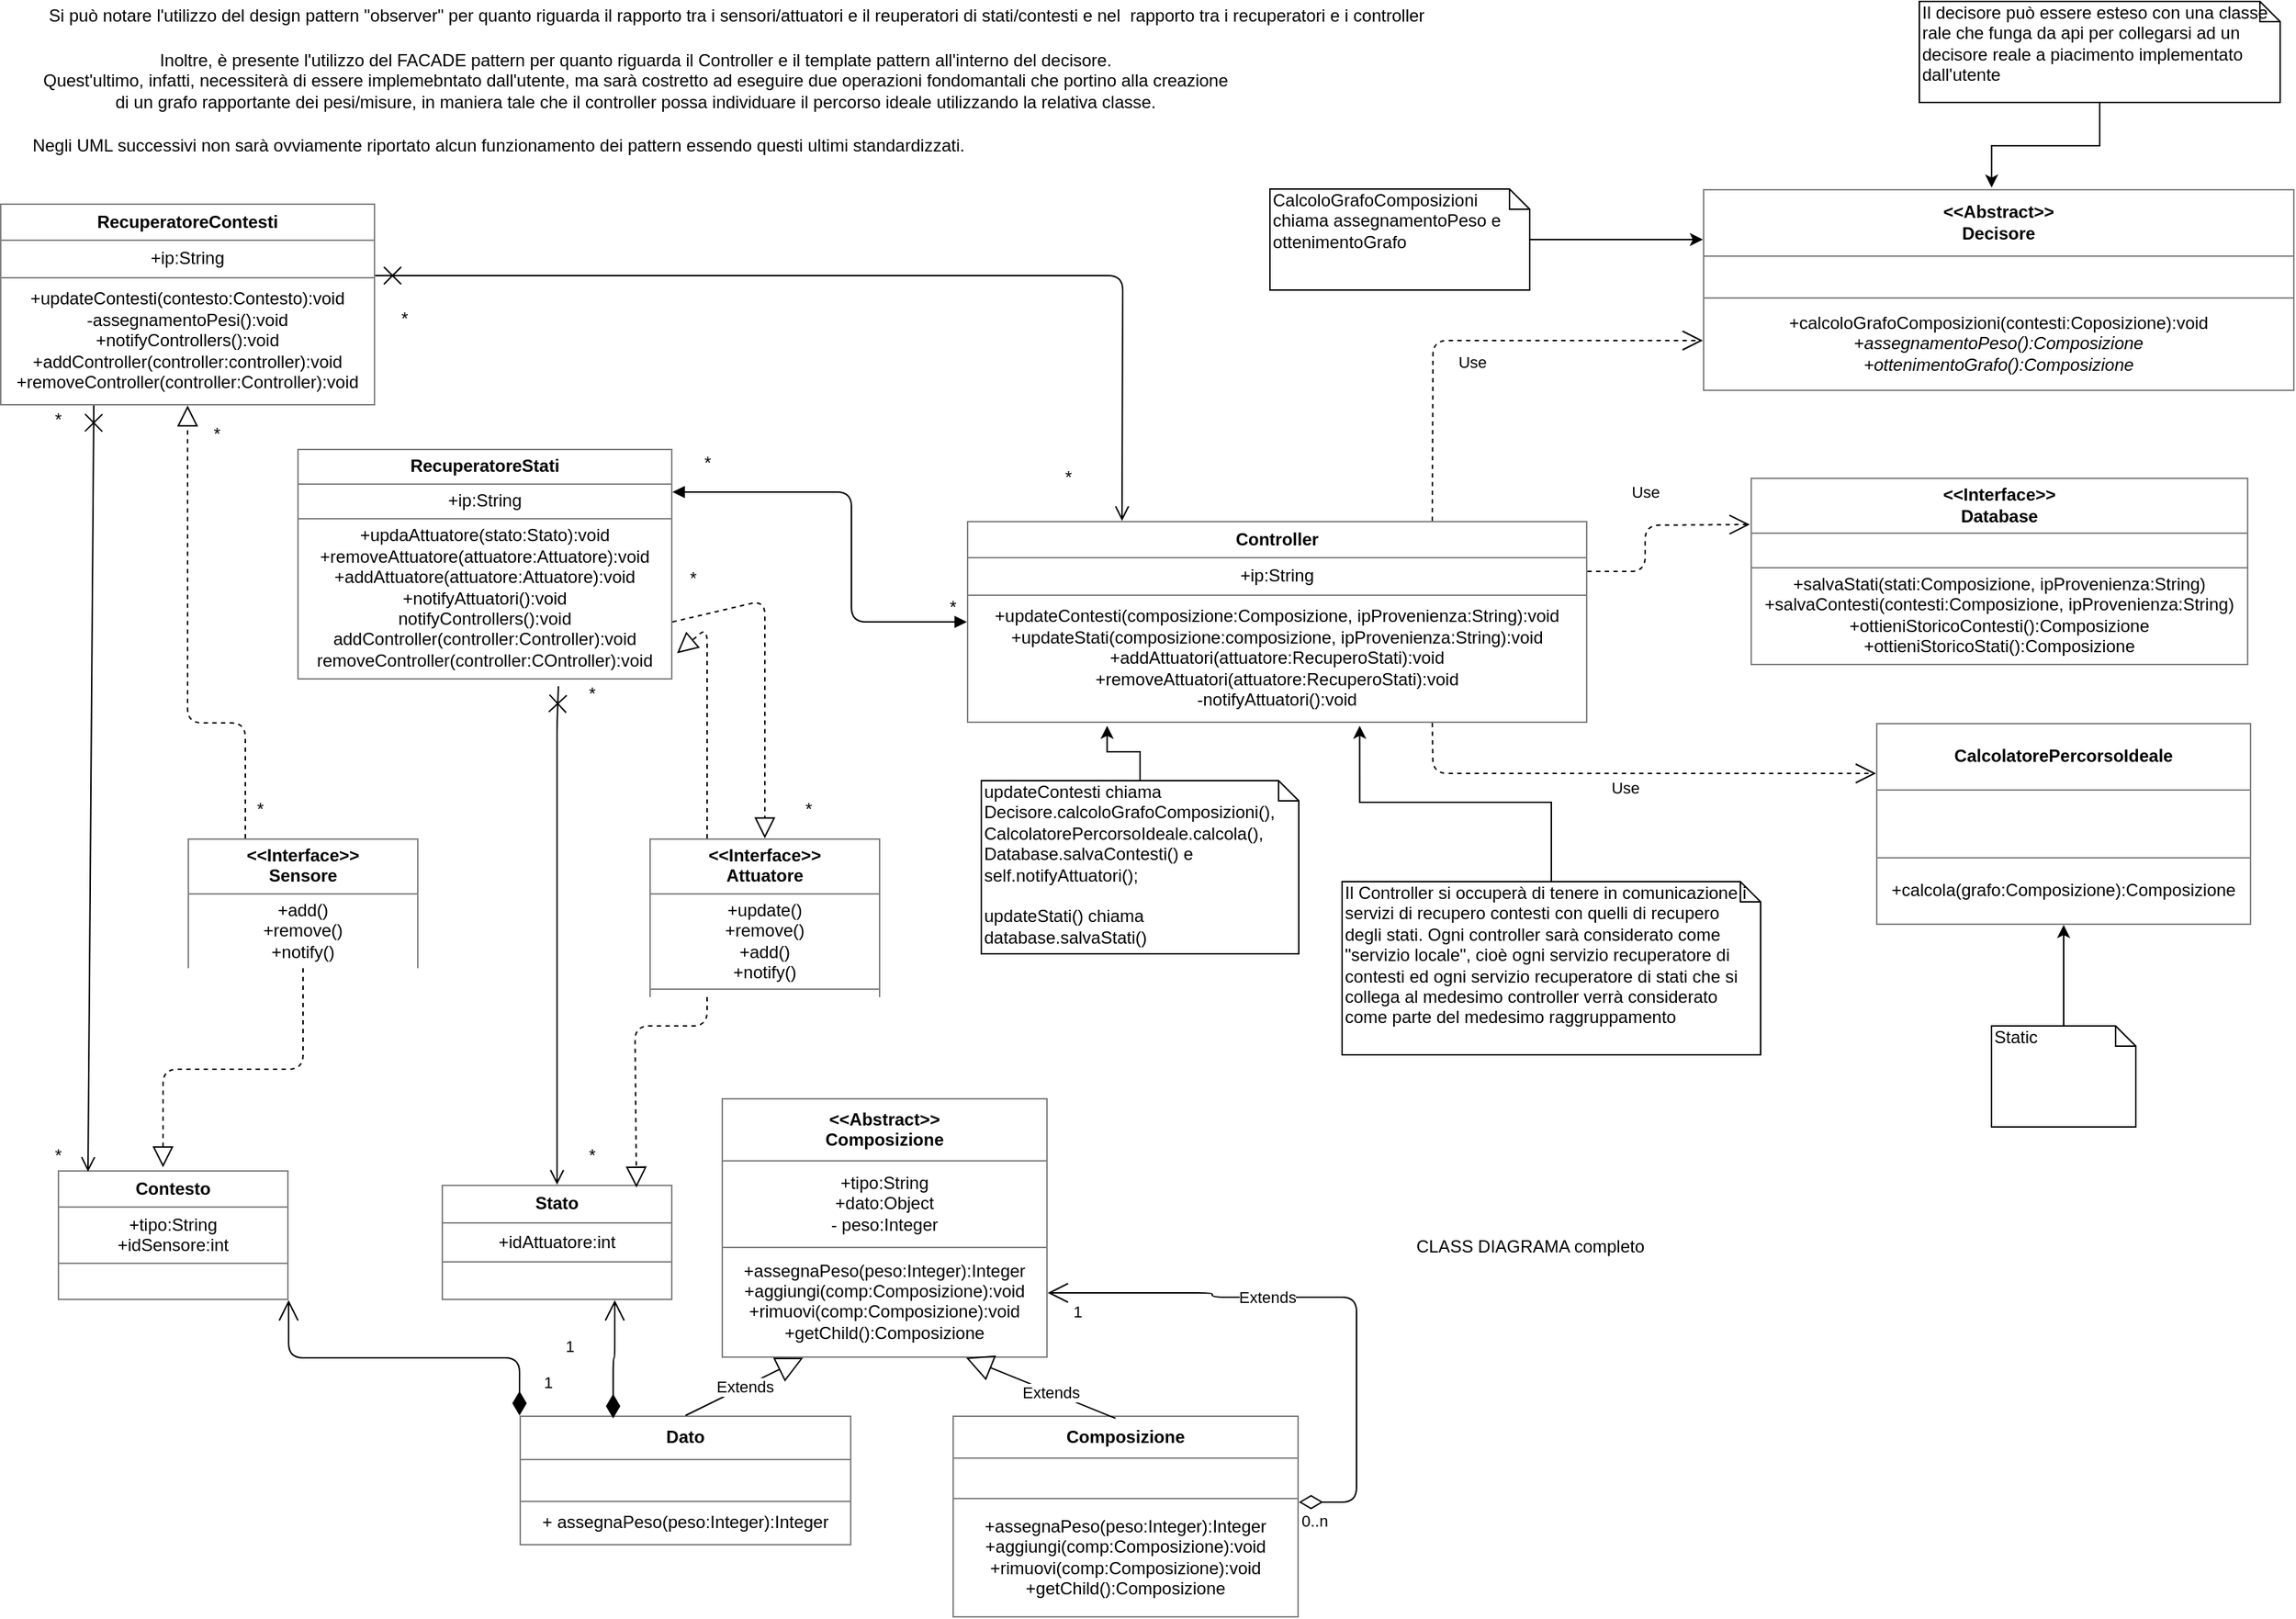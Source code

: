 <mxfile version="13.6.6" type="github" pages="4">
  <diagram id="C5RBs43oDa-KdzZeNtuy" name="Page-1">
    <mxGraphModel dx="1955" dy="-222" grid="1" gridSize="10" guides="1" tooltips="1" connect="1" arrows="1" fold="1" page="1" pageScale="1" pageWidth="1654" pageHeight="1169" math="0" shadow="0">
      <root>
        <mxCell id="WIyWlLk6GJQsqaUBKTNV-0" />
        <mxCell id="WIyWlLk6GJQsqaUBKTNV-1" parent="WIyWlLk6GJQsqaUBKTNV-0" />
        <mxCell id="Dp6MvVSpYbuMeK2W6vsO-2" value="&lt;table style=&quot;width: 100% ; height: 100% ; border-collapse: collapse&quot; width=&quot;100%&quot; cellpadding=&quot;4&quot; border=&quot;1&quot;&gt;&lt;tbody&gt;&lt;tr&gt;&lt;th align=&quot;center&quot;&gt;&amp;lt;&amp;lt;Abstract&amp;gt;&amp;gt;&lt;br&gt;Composizione&lt;br&gt;&lt;/th&gt;&lt;/tr&gt;&lt;tr&gt;&lt;td align=&quot;center&quot;&gt;+tipo:String&lt;br&gt;+dato:Object&lt;br&gt;- peso:Integer&lt;br&gt;&lt;/td&gt;&lt;/tr&gt;&lt;tr&gt;&lt;td align=&quot;center&quot;&gt;+assegnaPeso(peso:Integer):Integer&lt;br&gt;+aggiungi(comp:Composizione):void&lt;br&gt;+rimuovi(comp:Composizione):void&lt;br&gt;+getChild():Composizione&lt;br&gt;&lt;/td&gt;&lt;/tr&gt;&lt;/tbody&gt;&lt;/table&gt;" style="text;html=1;strokeColor=none;fillColor=none;overflow=fill;" parent="WIyWlLk6GJQsqaUBKTNV-1" vertex="1">
          <mxGeometry x="510" y="1940" width="226" height="180" as="geometry" />
        </mxCell>
        <mxCell id="Dp6MvVSpYbuMeK2W6vsO-4" value="&lt;table style=&quot;width: 100% ; height: 100% ; border-collapse: collapse&quot; width=&quot;100%&quot; cellpadding=&quot;4&quot; border=&quot;1&quot;&gt;&lt;tbody&gt;&lt;tr&gt;&lt;th align=&quot;center&quot;&gt;Composizione&lt;br&gt;&lt;/th&gt;&lt;/tr&gt;&lt;tr&gt;&lt;td align=&quot;center&quot;&gt;&lt;br&gt;&lt;/td&gt;&lt;/tr&gt;&lt;tr&gt;&lt;td align=&quot;center&quot;&gt;+assegnaPeso(peso:Integer):Integer&lt;br&gt;+aggiungi(comp:Composizione):void&lt;br&gt;+rimuovi(comp:Composizione):void&lt;br&gt;+getChild():Composizione&lt;/td&gt;&lt;/tr&gt;&lt;/tbody&gt;&lt;/table&gt;" style="text;html=1;strokeColor=none;fillColor=none;overflow=fill;" parent="WIyWlLk6GJQsqaUBKTNV-1" vertex="1">
          <mxGeometry x="670" y="2160" width="240" height="140" as="geometry" />
        </mxCell>
        <mxCell id="Dp6MvVSpYbuMeK2W6vsO-5" value="&lt;table style=&quot;width: 100% ; height: 100% ; border-collapse: collapse&quot; width=&quot;100%&quot; cellpadding=&quot;4&quot; border=&quot;1&quot;&gt;&lt;tbody&gt;&lt;tr&gt;&lt;th align=&quot;center&quot;&gt;Dato&lt;br&gt;&lt;/th&gt;&lt;/tr&gt;&lt;tr&gt;&lt;td align=&quot;center&quot;&gt;&lt;br&gt;&lt;/td&gt;&lt;/tr&gt;&lt;tr&gt;&lt;td align=&quot;center&quot;&gt;+ assegnaPeso(peso:Integer):Integer&lt;br&gt;&lt;/td&gt;&lt;/tr&gt;&lt;/tbody&gt;&lt;/table&gt;" style="text;html=1;strokeColor=none;fillColor=none;overflow=fill;" parent="WIyWlLk6GJQsqaUBKTNV-1" vertex="1">
          <mxGeometry x="370" y="2160" width="230" height="90" as="geometry" />
        </mxCell>
        <mxCell id="Dp6MvVSpYbuMeK2W6vsO-11" value="Extends" style="endArrow=block;endSize=16;endFill=0;html=1;exitX=0.471;exitY=0.014;exitDx=0;exitDy=0;exitPerimeter=0;entryX=0.75;entryY=1;entryDx=0;entryDy=0;" parent="WIyWlLk6GJQsqaUBKTNV-1" source="Dp6MvVSpYbuMeK2W6vsO-4" target="Dp6MvVSpYbuMeK2W6vsO-2" edge="1">
          <mxGeometry x="-0.125" width="160" relative="1" as="geometry">
            <mxPoint x="710" y="2130" as="sourcePoint" />
            <mxPoint x="870" y="2130" as="targetPoint" />
            <mxPoint as="offset" />
          </mxGeometry>
        </mxCell>
        <mxCell id="Dp6MvVSpYbuMeK2W6vsO-12" value="Extends" style="endArrow=block;endSize=16;endFill=0;html=1;entryX=0.25;entryY=1;entryDx=0;entryDy=0;exitX=0.5;exitY=0;exitDx=0;exitDy=0;" parent="WIyWlLk6GJQsqaUBKTNV-1" source="Dp6MvVSpYbuMeK2W6vsO-5" target="Dp6MvVSpYbuMeK2W6vsO-2" edge="1">
          <mxGeometry width="160" relative="1" as="geometry">
            <mxPoint x="430" y="2140" as="sourcePoint" />
            <mxPoint x="590" y="2140" as="targetPoint" />
          </mxGeometry>
        </mxCell>
        <mxCell id="Dp6MvVSpYbuMeK2W6vsO-22" value="&lt;table style=&quot;width: 100% ; height: 100% ; border-collapse: collapse&quot; width=&quot;100%&quot; cellpadding=&quot;4&quot; border=&quot;1&quot;&gt;&lt;tbody&gt;&lt;tr&gt;&lt;th align=&quot;center&quot;&gt;Contesto&lt;br&gt;&lt;/th&gt;&lt;/tr&gt;&lt;tr&gt;&lt;td align=&quot;center&quot;&gt;+tipo:String&lt;br&gt;+idSensore:int&lt;br&gt;&lt;/td&gt;&lt;/tr&gt;&lt;tr&gt;&lt;td align=&quot;center&quot;&gt;&lt;br&gt;&lt;/td&gt;&lt;/tr&gt;&lt;/tbody&gt;&lt;/table&gt;" style="text;html=1;strokeColor=none;fillColor=none;overflow=fill;" parent="WIyWlLk6GJQsqaUBKTNV-1" vertex="1">
          <mxGeometry x="50" y="1990" width="160" height="90" as="geometry" />
        </mxCell>
        <mxCell id="Dp6MvVSpYbuMeK2W6vsO-25" value="Extends" style="endArrow=open;html=1;endSize=12;startArrow=diamondThin;startSize=14;startFill=0;edgeStyle=orthogonalEdgeStyle;entryX=1;entryY=0.75;entryDx=0;entryDy=0;" parent="WIyWlLk6GJQsqaUBKTNV-1" target="Dp6MvVSpYbuMeK2W6vsO-2" edge="1">
          <mxGeometry x="0.223" relative="1" as="geometry">
            <mxPoint x="910" y="2220" as="sourcePoint" />
            <mxPoint x="1070" y="2220" as="targetPoint" />
            <Array as="points">
              <mxPoint x="950" y="2220" />
              <mxPoint x="950" y="2078" />
              <mxPoint x="850" y="2078" />
              <mxPoint x="850" y="2075" />
            </Array>
            <mxPoint as="offset" />
          </mxGeometry>
        </mxCell>
        <mxCell id="Dp6MvVSpYbuMeK2W6vsO-26" value="0..n" style="edgeLabel;resizable=0;html=1;align=left;verticalAlign=top;" parent="Dp6MvVSpYbuMeK2W6vsO-25" connectable="0" vertex="1">
          <mxGeometry x="-1" relative="1" as="geometry" />
        </mxCell>
        <mxCell id="Dp6MvVSpYbuMeK2W6vsO-27" value="1" style="edgeLabel;resizable=0;html=1;align=right;verticalAlign=top;" parent="Dp6MvVSpYbuMeK2W6vsO-25" connectable="0" vertex="1">
          <mxGeometry x="1" relative="1" as="geometry">
            <mxPoint x="24.5" as="offset" />
          </mxGeometry>
        </mxCell>
        <mxCell id="Dp6MvVSpYbuMeK2W6vsO-28" value="1" style="endArrow=open;html=1;endSize=12;startArrow=diamondThin;startSize=14;startFill=1;edgeStyle=orthogonalEdgeStyle;align=left;verticalAlign=bottom;entryX=1;entryY=1;entryDx=0;entryDy=0;exitX=0;exitY=0;exitDx=0;exitDy=0;" parent="WIyWlLk6GJQsqaUBKTNV-1" source="Dp6MvVSpYbuMeK2W6vsO-5" target="Dp6MvVSpYbuMeK2W6vsO-22" edge="1">
          <mxGeometry x="-0.879" y="-15" relative="1" as="geometry">
            <mxPoint x="350" y="2119" as="sourcePoint" />
            <mxPoint x="510" y="2119" as="targetPoint" />
            <mxPoint as="offset" />
          </mxGeometry>
        </mxCell>
        <mxCell id="Dp6MvVSpYbuMeK2W6vsO-49" value="&lt;table style=&quot;width: 100% ; height: 100% ; border-collapse: collapse&quot; width=&quot;100%&quot; cellpadding=&quot;4&quot; border=&quot;1&quot;&gt;&lt;tbody&gt;&lt;tr&gt;&lt;th align=&quot;center&quot;&gt;&amp;lt;&amp;lt;Interface&amp;gt;&amp;gt;&lt;br&gt;Sensore&lt;br&gt;&lt;/th&gt;&lt;/tr&gt;&lt;tr&gt;&lt;td align=&quot;center&quot;&gt;+add()&lt;br&gt;+remove()&lt;br&gt;+notify()&lt;br&gt;&lt;/td&gt;&lt;/tr&gt;&lt;tr&gt;&lt;td align=&quot;center&quot;&gt;&lt;br&gt;&lt;/td&gt;&lt;/tr&gt;&lt;/tbody&gt;&lt;/table&gt;" style="text;html=1;strokeColor=none;fillColor=none;overflow=fill;" parent="WIyWlLk6GJQsqaUBKTNV-1" vertex="1">
          <mxGeometry x="140" y="1760" width="160" height="90" as="geometry" />
        </mxCell>
        <mxCell id="Dp6MvVSpYbuMeK2W6vsO-51" value="" style="endArrow=block;dashed=1;endFill=0;endSize=12;html=1;entryX=0.456;entryY=-0.022;entryDx=0;entryDy=0;entryPerimeter=0;exitX=0.5;exitY=1;exitDx=0;exitDy=0;" parent="WIyWlLk6GJQsqaUBKTNV-1" source="Dp6MvVSpYbuMeK2W6vsO-49" target="Dp6MvVSpYbuMeK2W6vsO-22" edge="1">
          <mxGeometry width="160" relative="1" as="geometry">
            <mxPoint x="90" y="2040" as="sourcePoint" />
            <mxPoint x="190" y="2040" as="targetPoint" />
            <Array as="points">
              <mxPoint x="220" y="1920" />
              <mxPoint x="123" y="1920" />
            </Array>
          </mxGeometry>
        </mxCell>
        <mxCell id="ndI1uFcIVvxZb7R-7Dkx-0" value="&lt;table style=&quot;width: 100% ; height: 100% ; border-collapse: collapse&quot; width=&quot;100%&quot; cellpadding=&quot;4&quot; border=&quot;1&quot;&gt;&lt;tbody&gt;&lt;tr&gt;&lt;th align=&quot;center&quot;&gt;&lt;b&gt;RecuperatoreContesti&lt;/b&gt;&lt;/th&gt;&lt;/tr&gt;&lt;tr&gt;&lt;td align=&quot;center&quot;&gt;+ip:String&lt;br&gt;&lt;/td&gt;&lt;/tr&gt;&lt;tr&gt;&lt;td align=&quot;center&quot;&gt;+updateContesti(contesto:Contesto):void&lt;br&gt;-assegnamentoPesi():void&lt;br&gt;+notifyControllers():void&lt;br&gt;+addController(controller:controller):void&lt;br&gt;+removeController(controller:Controller):void&lt;br&gt;&lt;/td&gt;&lt;/tr&gt;&lt;/tbody&gt;&lt;/table&gt;" style="text;html=1;strokeColor=none;fillColor=none;overflow=fill;" parent="WIyWlLk6GJQsqaUBKTNV-1" vertex="1">
          <mxGeometry x="10" y="1320" width="260" height="140" as="geometry" />
        </mxCell>
        <mxCell id="ndI1uFcIVvxZb7R-7Dkx-1" value="&lt;table style=&quot;width: 100% ; height: 100% ; border-collapse: collapse&quot; width=&quot;100%&quot; cellpadding=&quot;4&quot; border=&quot;1&quot;&gt;&lt;tbody&gt;&lt;tr&gt;&lt;th align=&quot;center&quot;&gt;RecuperatoreStati&lt;/th&gt;&lt;/tr&gt;&lt;tr&gt;&lt;td align=&quot;center&quot;&gt;+ip:String&lt;br&gt;&lt;/td&gt;&lt;/tr&gt;&lt;tr&gt;&lt;td align=&quot;center&quot;&gt;+updaAttuatore(stato:Stato):void&lt;br&gt;+removeAttuatore(attuatore:Attuatore):void&lt;br&gt;+addAttuatore(attuatore:Attuatore):void&lt;br&gt;+notifyAttuatori():void&lt;br&gt;notifyControllers():void&lt;br&gt;addController(controller:Controller):void&lt;br&gt;removeController(controller:COntroller):void&lt;br&gt;&lt;/td&gt;&lt;/tr&gt;&lt;/tbody&gt;&lt;/table&gt;" style="text;html=1;strokeColor=none;fillColor=none;overflow=fill;" parent="WIyWlLk6GJQsqaUBKTNV-1" vertex="1">
          <mxGeometry x="216" y="1490" width="260" height="160" as="geometry" />
        </mxCell>
        <mxCell id="ndI1uFcIVvxZb7R-7Dkx-12" value="&lt;table style=&quot;width: 100% ; height: 100% ; border-collapse: collapse&quot; width=&quot;100%&quot; cellpadding=&quot;4&quot; border=&quot;1&quot;&gt;&lt;tbody&gt;&lt;tr&gt;&lt;th align=&quot;center&quot;&gt;&amp;lt;&amp;lt;Interface&amp;gt;&amp;gt;&lt;br&gt;Attuatore&lt;br&gt;&lt;/th&gt;&lt;/tr&gt;&lt;tr&gt;&lt;td align=&quot;center&quot;&gt;+update()&lt;br&gt;+remove()&lt;br&gt;+add()&lt;br&gt;+notify()&lt;br&gt;&lt;/td&gt;&lt;/tr&gt;&lt;tr&gt;&lt;td align=&quot;center&quot;&gt;Section 2.1&lt;br&gt;Section 2.2&lt;br&gt;Section 2.3&lt;/td&gt;&lt;/tr&gt;&lt;/tbody&gt;&lt;/table&gt;" style="text;html=1;strokeColor=none;fillColor=none;overflow=fill;" parent="WIyWlLk6GJQsqaUBKTNV-1" vertex="1">
          <mxGeometry x="460" y="1760" width="160" height="110" as="geometry" />
        </mxCell>
        <mxCell id="ndI1uFcIVvxZb7R-7Dkx-13" value="&lt;table style=&quot;width: 100% ; height: 100% ; border-collapse: collapse&quot; width=&quot;100%&quot; cellpadding=&quot;4&quot; border=&quot;1&quot;&gt;&lt;tbody&gt;&lt;tr&gt;&lt;th align=&quot;center&quot;&gt;Stato&lt;/th&gt;&lt;/tr&gt;&lt;tr&gt;&lt;td align=&quot;center&quot;&gt;+idAttuatore:int&lt;br&gt;&lt;/td&gt;&lt;/tr&gt;&lt;tr&gt;&lt;td align=&quot;center&quot;&gt;&lt;br&gt;&lt;/td&gt;&lt;/tr&gt;&lt;/tbody&gt;&lt;/table&gt;" style="text;html=1;strokeColor=none;fillColor=none;overflow=fill;" parent="WIyWlLk6GJQsqaUBKTNV-1" vertex="1">
          <mxGeometry x="316" y="2000" width="160" height="80" as="geometry" />
        </mxCell>
        <mxCell id="ndI1uFcIVvxZb7R-7Dkx-14" value="" style="endArrow=block;dashed=1;endFill=0;endSize=12;html=1;exitX=0.25;exitY=1;exitDx=0;exitDy=0;entryX=0.844;entryY=0.025;entryDx=0;entryDy=0;entryPerimeter=0;" parent="WIyWlLk6GJQsqaUBKTNV-1" source="ndI1uFcIVvxZb7R-7Dkx-12" target="ndI1uFcIVvxZb7R-7Dkx-13" edge="1">
          <mxGeometry width="160" relative="1" as="geometry">
            <mxPoint x="400" y="1830" as="sourcePoint" />
            <mxPoint x="390" y="1920" as="targetPoint" />
            <Array as="points">
              <mxPoint x="500" y="1890" />
              <mxPoint x="450" y="1890" />
            </Array>
          </mxGeometry>
        </mxCell>
        <mxCell id="ndI1uFcIVvxZb7R-7Dkx-15" value="1" style="endArrow=open;html=1;endSize=12;startArrow=diamondThin;startSize=14;startFill=1;edgeStyle=orthogonalEdgeStyle;align=left;verticalAlign=bottom;exitX=0.282;exitY=0.022;exitDx=0;exitDy=0;exitPerimeter=0;entryX=0.75;entryY=1;entryDx=0;entryDy=0;" parent="WIyWlLk6GJQsqaUBKTNV-1" source="Dp6MvVSpYbuMeK2W6vsO-5" target="ndI1uFcIVvxZb7R-7Dkx-13" edge="1">
          <mxGeometry x="-0.046" y="43" relative="1" as="geometry">
            <mxPoint x="410" y="2120" as="sourcePoint" />
            <mxPoint x="570" y="2120" as="targetPoint" />
            <mxPoint x="8" y="-1" as="offset" />
          </mxGeometry>
        </mxCell>
        <mxCell id="ndI1uFcIVvxZb7R-7Dkx-16" value="" style="endArrow=open;startArrow=cross;endFill=0;startFill=0;endSize=8;startSize=10;html=1;entryX=0.5;entryY=0;entryDx=0;entryDy=0;exitX=0.696;exitY=1.029;exitDx=0;exitDy=0;exitPerimeter=0;" parent="WIyWlLk6GJQsqaUBKTNV-1" source="ndI1uFcIVvxZb7R-7Dkx-1" target="ndI1uFcIVvxZb7R-7Dkx-13" edge="1">
          <mxGeometry width="160" relative="1" as="geometry">
            <mxPoint x="330" y="1630" as="sourcePoint" />
            <mxPoint x="400" y="1670" as="targetPoint" />
            <Array as="points">
              <mxPoint x="396" y="1680" />
            </Array>
          </mxGeometry>
        </mxCell>
        <mxCell id="ndI1uFcIVvxZb7R-7Dkx-17" value="" style="endArrow=open;startArrow=cross;endFill=0;startFill=0;endSize=8;startSize=10;html=1;exitX=0.25;exitY=1;exitDx=0;exitDy=0;" parent="WIyWlLk6GJQsqaUBKTNV-1" source="ndI1uFcIVvxZb7R-7Dkx-0" edge="1">
          <mxGeometry width="160" relative="1" as="geometry">
            <mxPoint x="-70" y="1740" as="sourcePoint" />
            <mxPoint x="71" y="1991" as="targetPoint" />
          </mxGeometry>
        </mxCell>
        <mxCell id="ndI1uFcIVvxZb7R-7Dkx-18" value="&lt;table style=&quot;width: 100% ; height: 100% ; border-collapse: collapse&quot; width=&quot;100%&quot; cellpadding=&quot;4&quot; border=&quot;1&quot;&gt;&lt;tbody&gt;&lt;tr&gt;&lt;th align=&quot;center&quot;&gt;Controller&lt;br&gt;&lt;/th&gt;&lt;/tr&gt;&lt;tr&gt;&lt;td align=&quot;center&quot;&gt;+ip:String&lt;br&gt;&lt;/td&gt;&lt;/tr&gt;&lt;tr&gt;&lt;td align=&quot;center&quot;&gt;+updateContesti(composizione:Composizione, ipProvenienza:String):void&lt;br&gt;+updateStati(composizione:composizione, ipProvenienza:String):void&lt;br&gt;+addAttuatori(attuatore:RecuperoStati):void&lt;br&gt;+removeAttuatori(attuatore:RecuperoStati):void&lt;br&gt;-notifyAttuatori():void&lt;br&gt;&lt;/td&gt;&lt;/tr&gt;&lt;/tbody&gt;&lt;/table&gt;" style="text;html=1;strokeColor=none;fillColor=none;overflow=fill;" parent="WIyWlLk6GJQsqaUBKTNV-1" vertex="1">
          <mxGeometry x="680" y="1540" width="430" height="140" as="geometry" />
        </mxCell>
        <mxCell id="ndI1uFcIVvxZb7R-7Dkx-19" value="" style="endArrow=open;startArrow=cross;endFill=0;startFill=0;endSize=8;startSize=10;html=1;entryX=0.25;entryY=0;entryDx=0;entryDy=0;" parent="WIyWlLk6GJQsqaUBKTNV-1" target="ndI1uFcIVvxZb7R-7Dkx-18" edge="1">
          <mxGeometry width="160" relative="1" as="geometry">
            <mxPoint x="270" y="1370" as="sourcePoint" />
            <mxPoint x="410" y="1370" as="targetPoint" />
            <Array as="points">
              <mxPoint x="788" y="1370" />
            </Array>
          </mxGeometry>
        </mxCell>
        <mxCell id="ndI1uFcIVvxZb7R-7Dkx-20" value="" style="endArrow=block;startArrow=block;endFill=1;startFill=1;html=1;entryX=0;entryY=0.5;entryDx=0;entryDy=0;" parent="WIyWlLk6GJQsqaUBKTNV-1" target="ndI1uFcIVvxZb7R-7Dkx-18" edge="1">
          <mxGeometry width="160" relative="1" as="geometry">
            <mxPoint x="476" y="1520" as="sourcePoint" />
            <mxPoint x="636" y="1520" as="targetPoint" />
            <Array as="points">
              <mxPoint x="600" y="1520" />
              <mxPoint x="600" y="1610" />
            </Array>
          </mxGeometry>
        </mxCell>
        <mxCell id="ndI1uFcIVvxZb7R-7Dkx-21" value="&lt;table style=&quot;width: 100% ; height: 100% ; border-collapse: collapse&quot; width=&quot;100%&quot; cellpadding=&quot;4&quot; border=&quot;1&quot;&gt;&lt;tbody&gt;&lt;tr&gt;&lt;th align=&quot;center&quot;&gt;&amp;lt;&amp;lt;Abstract&amp;gt;&amp;gt;&lt;br&gt;Decisore&lt;br&gt;&lt;/th&gt;&lt;/tr&gt;&lt;tr&gt;&lt;td align=&quot;center&quot;&gt;&lt;br&gt;&lt;/td&gt;&lt;/tr&gt;&lt;tr&gt;&lt;td align=&quot;center&quot;&gt;+calcoloGrafoComposizioni(contesti:Coposizione):void&lt;br&gt;+&lt;i&gt;assegnamentoPeso():Composizione&lt;br&gt;+ottenimentoGrafo():Composizione&lt;/i&gt;&lt;br&gt;&lt;/td&gt;&lt;/tr&gt;&lt;/tbody&gt;&lt;/table&gt;" style="text;html=1;strokeColor=none;fillColor=none;overflow=fill;" parent="WIyWlLk6GJQsqaUBKTNV-1" vertex="1">
          <mxGeometry x="1190" y="1310" width="410" height="140" as="geometry" />
        </mxCell>
        <mxCell id="ndI1uFcIVvxZb7R-7Dkx-22" value="" style="endArrow=block;dashed=1;endFill=0;endSize=12;html=1;exitX=0.25;exitY=0;exitDx=0;exitDy=0;entryX=0.5;entryY=1;entryDx=0;entryDy=0;" parent="WIyWlLk6GJQsqaUBKTNV-1" source="Dp6MvVSpYbuMeK2W6vsO-49" target="ndI1uFcIVvxZb7R-7Dkx-0" edge="1">
          <mxGeometry width="160" relative="1" as="geometry">
            <mxPoint x="190" y="1700" as="sourcePoint" />
            <mxPoint x="350" y="1700" as="targetPoint" />
            <Array as="points">
              <mxPoint x="180" y="1680" />
              <mxPoint x="140" y="1680" />
            </Array>
          </mxGeometry>
        </mxCell>
        <mxCell id="ndI1uFcIVvxZb7R-7Dkx-23" value="" style="endArrow=block;dashed=1;endFill=0;endSize=12;html=1;exitX=0.25;exitY=0;exitDx=0;exitDy=0;entryX=1.012;entryY=0.886;entryDx=0;entryDy=0;entryPerimeter=0;" parent="WIyWlLk6GJQsqaUBKTNV-1" source="ndI1uFcIVvxZb7R-7Dkx-12" target="ndI1uFcIVvxZb7R-7Dkx-1" edge="1">
          <mxGeometry width="160" relative="1" as="geometry">
            <mxPoint x="470" y="1700" as="sourcePoint" />
            <mxPoint x="510" y="1610" as="targetPoint" />
            <Array as="points">
              <mxPoint x="500" y="1720" />
              <mxPoint x="500" y="1614" />
            </Array>
          </mxGeometry>
        </mxCell>
        <mxCell id="ndI1uFcIVvxZb7R-7Dkx-24" value="" style="endArrow=block;dashed=1;endFill=0;endSize=12;html=1;exitX=1;exitY=0.75;exitDx=0;exitDy=0;entryX=0.5;entryY=0;entryDx=0;entryDy=0;" parent="WIyWlLk6GJQsqaUBKTNV-1" source="ndI1uFcIVvxZb7R-7Dkx-1" target="ndI1uFcIVvxZb7R-7Dkx-12" edge="1">
          <mxGeometry width="160" relative="1" as="geometry">
            <mxPoint x="490" y="1620" as="sourcePoint" />
            <mxPoint x="650" y="1620" as="targetPoint" />
            <Array as="points">
              <mxPoint x="540" y="1595" />
            </Array>
          </mxGeometry>
        </mxCell>
        <mxCell id="ndI1uFcIVvxZb7R-7Dkx-27" style="edgeStyle=orthogonalEdgeStyle;rounded=0;orthogonalLoop=1;jettySize=auto;html=1;exitX=0.5;exitY=0;exitDx=0;exitDy=0;exitPerimeter=0;entryX=0.226;entryY=1.014;entryDx=0;entryDy=0;entryPerimeter=0;" parent="WIyWlLk6GJQsqaUBKTNV-1" source="ndI1uFcIVvxZb7R-7Dkx-26" target="ndI1uFcIVvxZb7R-7Dkx-18" edge="1">
          <mxGeometry relative="1" as="geometry" />
        </mxCell>
        <mxCell id="ndI1uFcIVvxZb7R-7Dkx-26" value="&lt;div&gt;updateContesti chiama Decisore.calcoloGrafoComposizioni(), CalcolatorePercorsoIdeale.calcola(), Database.salvaContesti() e self.notifyAttuatori();&lt;/div&gt;&lt;div&gt;&lt;br&gt;&lt;/div&gt;&lt;div&gt;updateStati() chiama database.salvaStati()&lt;/div&gt;&lt;div&gt;&lt;br&gt;&lt;/div&gt;" style="shape=note;whiteSpace=wrap;html=1;size=14;verticalAlign=top;align=left;spacingTop=-6;" parent="WIyWlLk6GJQsqaUBKTNV-1" vertex="1">
          <mxGeometry x="690" y="1720" width="220" height="120" as="geometry" />
        </mxCell>
        <mxCell id="ndI1uFcIVvxZb7R-7Dkx-29" value="&lt;table style=&quot;width: 100% ; height: 100% ; border-collapse: collapse&quot; width=&quot;100%&quot; cellpadding=&quot;4&quot; border=&quot;1&quot;&gt;&lt;tbody&gt;&lt;tr&gt;&lt;th align=&quot;center&quot;&gt;&amp;lt;&amp;lt;Interface&amp;gt;&amp;gt;&lt;br&gt;Database&lt;br&gt;&lt;/th&gt;&lt;/tr&gt;&lt;tr&gt;&lt;td align=&quot;center&quot;&gt;&lt;br&gt;&lt;/td&gt;&lt;/tr&gt;&lt;tr&gt;&lt;td align=&quot;center&quot;&gt;+salvaStati(stati:Composizione, ipProvenienza:String)&lt;br&gt;+salvaContesti(contesti:Composizione, ipProvenienza:String)&lt;br&gt;+ottieniStoricoContesti():Composizione&lt;br&gt;+ottieniStoricoStati():Composizione&lt;br&gt;&lt;/td&gt;&lt;/tr&gt;&lt;/tbody&gt;&lt;/table&gt;" style="text;html=1;strokeColor=none;fillColor=none;overflow=fill;" parent="WIyWlLk6GJQsqaUBKTNV-1" vertex="1">
          <mxGeometry x="1222.5" y="1510" width="345" height="130" as="geometry" />
        </mxCell>
        <mxCell id="ndI1uFcIVvxZb7R-7Dkx-30" value="&lt;table style=&quot;width: 100% ; height: 100% ; border-collapse: collapse&quot; width=&quot;100%&quot; cellpadding=&quot;4&quot; border=&quot;1&quot;&gt;&lt;tbody&gt;&lt;tr&gt;&lt;th align=&quot;center&quot;&gt;CalcolatorePercorsoIdeale&lt;br&gt;&lt;/th&gt;&lt;/tr&gt;&lt;tr&gt;&lt;td align=&quot;center&quot;&gt;&lt;br&gt;&lt;/td&gt;&lt;/tr&gt;&lt;tr&gt;&lt;td align=&quot;center&quot;&gt;+calcola(grafo:Composizione):Composizione&lt;br&gt;&lt;/td&gt;&lt;/tr&gt;&lt;/tbody&gt;&lt;/table&gt;" style="text;html=1;strokeColor=none;fillColor=none;overflow=fill;" parent="WIyWlLk6GJQsqaUBKTNV-1" vertex="1">
          <mxGeometry x="1310" y="1680" width="260" height="140" as="geometry" />
        </mxCell>
        <mxCell id="ndI1uFcIVvxZb7R-7Dkx-32" value="Use" style="endArrow=open;endSize=12;dashed=1;html=1;exitX=0.75;exitY=0;exitDx=0;exitDy=0;entryX=0;entryY=0.75;entryDx=0;entryDy=0;" parent="WIyWlLk6GJQsqaUBKTNV-1" source="ndI1uFcIVvxZb7R-7Dkx-18" target="ndI1uFcIVvxZb7R-7Dkx-21" edge="1">
          <mxGeometry x="-0.294" y="-27" width="160" relative="1" as="geometry">
            <mxPoint x="960" y="1450" as="sourcePoint" />
            <mxPoint x="1120" y="1450" as="targetPoint" />
            <Array as="points">
              <mxPoint x="1003" y="1415" />
            </Array>
            <mxPoint as="offset" />
          </mxGeometry>
        </mxCell>
        <mxCell id="ndI1uFcIVvxZb7R-7Dkx-33" value="Use" style="endArrow=open;endSize=12;dashed=1;html=1;exitX=0.75;exitY=1;exitDx=0;exitDy=0;entryX=0;entryY=0.25;entryDx=0;entryDy=0;" parent="WIyWlLk6GJQsqaUBKTNV-1" source="ndI1uFcIVvxZb7R-7Dkx-18" target="ndI1uFcIVvxZb7R-7Dkx-30" edge="1">
          <mxGeometry x="-0.014" y="-10" width="160" relative="1" as="geometry">
            <mxPoint x="1020" y="1720" as="sourcePoint" />
            <mxPoint x="1180" y="1720" as="targetPoint" />
            <Array as="points">
              <mxPoint x="1003" y="1715" />
            </Array>
            <mxPoint as="offset" />
          </mxGeometry>
        </mxCell>
        <mxCell id="ndI1uFcIVvxZb7R-7Dkx-34" value="Use" style="endArrow=open;endSize=12;dashed=1;html=1;exitX=1;exitY=0.25;exitDx=0;exitDy=0;entryX=0;entryY=0.25;entryDx=0;entryDy=0;" parent="WIyWlLk6GJQsqaUBKTNV-1" source="ndI1uFcIVvxZb7R-7Dkx-18" target="ndI1uFcIVvxZb7R-7Dkx-29" edge="1">
          <mxGeometry x="-0.001" y="23" width="160" relative="1" as="geometry">
            <mxPoint x="1040" y="1510" as="sourcePoint" />
            <mxPoint x="1200" y="1510" as="targetPoint" />
            <Array as="points">
              <mxPoint x="1150" y="1575" />
              <mxPoint x="1150" y="1543" />
            </Array>
            <mxPoint as="offset" />
          </mxGeometry>
        </mxCell>
        <mxCell id="ndI1uFcIVvxZb7R-7Dkx-36" style="edgeStyle=orthogonalEdgeStyle;rounded=0;orthogonalLoop=1;jettySize=auto;html=1;entryX=0;entryY=0.25;entryDx=0;entryDy=0;" parent="WIyWlLk6GJQsqaUBKTNV-1" source="ndI1uFcIVvxZb7R-7Dkx-35" target="ndI1uFcIVvxZb7R-7Dkx-21" edge="1">
          <mxGeometry relative="1" as="geometry" />
        </mxCell>
        <mxCell id="ndI1uFcIVvxZb7R-7Dkx-35" value="CalcoloGrafoComposizioni chiama assegnamentoPeso e ottenimentoGrafo" style="shape=note;whiteSpace=wrap;html=1;size=14;verticalAlign=top;align=left;spacingTop=-6;" parent="WIyWlLk6GJQsqaUBKTNV-1" vertex="1">
          <mxGeometry x="890" y="1310" width="180" height="70" as="geometry" />
        </mxCell>
        <mxCell id="ndI1uFcIVvxZb7R-7Dkx-38" style="edgeStyle=orthogonalEdgeStyle;rounded=0;orthogonalLoop=1;jettySize=auto;html=1;entryX=0.633;entryY=1.014;entryDx=0;entryDy=0;entryPerimeter=0;" parent="WIyWlLk6GJQsqaUBKTNV-1" source="ndI1uFcIVvxZb7R-7Dkx-37" target="ndI1uFcIVvxZb7R-7Dkx-18" edge="1">
          <mxGeometry relative="1" as="geometry" />
        </mxCell>
        <mxCell id="ndI1uFcIVvxZb7R-7Dkx-37" value="Il Controller si occuperà di tenere in comunicazione i servizi di recupero contesti con quelli di recupero degli stati. Ogni controller sarà considerato come &quot;servizio locale&quot;, cioè ogni servizio recuperatore di contesti ed ogni servizio recuperatore di stati che si collega al medesimo controller verrà considerato come parte del medesimo raggruppamento" style="shape=note;whiteSpace=wrap;html=1;size=14;verticalAlign=top;align=left;spacingTop=-6;" parent="WIyWlLk6GJQsqaUBKTNV-1" vertex="1">
          <mxGeometry x="940" y="1790" width="290" height="120" as="geometry" />
        </mxCell>
        <mxCell id="ndI1uFcIVvxZb7R-7Dkx-40" style="edgeStyle=orthogonalEdgeStyle;rounded=0;orthogonalLoop=1;jettySize=auto;html=1;entryX=0.488;entryY=-0.007;entryDx=0;entryDy=0;entryPerimeter=0;" parent="WIyWlLk6GJQsqaUBKTNV-1" source="ndI1uFcIVvxZb7R-7Dkx-39" target="ndI1uFcIVvxZb7R-7Dkx-21" edge="1">
          <mxGeometry relative="1" as="geometry" />
        </mxCell>
        <mxCell id="ndI1uFcIVvxZb7R-7Dkx-39" value="Il decisore può essere esteso con una classe rale che funga da api per collegarsi ad un decisore reale a piacimento implementato dall&#39;utente" style="shape=note;whiteSpace=wrap;html=1;size=14;verticalAlign=top;align=left;spacingTop=-6;" parent="WIyWlLk6GJQsqaUBKTNV-1" vertex="1">
          <mxGeometry x="1340" y="1180" width="250" height="70" as="geometry" />
        </mxCell>
        <mxCell id="c-raRDEKKhjxn3rfrex0-1" style="edgeStyle=orthogonalEdgeStyle;rounded=0;orthogonalLoop=1;jettySize=auto;html=1;entryX=0.5;entryY=1;entryDx=0;entryDy=0;" parent="WIyWlLk6GJQsqaUBKTNV-1" source="c-raRDEKKhjxn3rfrex0-0" target="ndI1uFcIVvxZb7R-7Dkx-30" edge="1">
          <mxGeometry relative="1" as="geometry" />
        </mxCell>
        <mxCell id="c-raRDEKKhjxn3rfrex0-0" value="Static" style="shape=note;whiteSpace=wrap;html=1;size=14;verticalAlign=top;align=left;spacingTop=-6;" parent="WIyWlLk6GJQsqaUBKTNV-1" vertex="1">
          <mxGeometry x="1390" y="1890" width="100" height="70" as="geometry" />
        </mxCell>
        <mxCell id="OzjkkR5l2p39zToK4pCS-0" value="&lt;div&gt;CLASS DIAGRAMA completo&lt;/div&gt;&lt;div&gt;&lt;br&gt;&lt;/div&gt;" style="text;html=1;align=center;verticalAlign=middle;resizable=0;points=[];autosize=1;" vertex="1" parent="WIyWlLk6GJQsqaUBKTNV-1">
          <mxGeometry x="980" y="2035" width="180" height="30" as="geometry" />
        </mxCell>
        <mxCell id="FWjQx-l_E2E1eGjO0J7R-0" value="*" style="text;html=1;align=center;verticalAlign=middle;resizable=0;points=[];autosize=1;" vertex="1" parent="WIyWlLk6GJQsqaUBKTNV-1">
          <mxGeometry x="150" y="1470" width="20" height="20" as="geometry" />
        </mxCell>
        <mxCell id="FWjQx-l_E2E1eGjO0J7R-1" value="*" style="text;html=1;align=center;verticalAlign=middle;resizable=0;points=[];autosize=1;" vertex="1" parent="WIyWlLk6GJQsqaUBKTNV-1">
          <mxGeometry x="180" y="1730" width="20" height="20" as="geometry" />
        </mxCell>
        <mxCell id="FWjQx-l_E2E1eGjO0J7R-2" value="*" style="text;html=1;align=center;verticalAlign=middle;resizable=0;points=[];autosize=1;" vertex="1" parent="WIyWlLk6GJQsqaUBKTNV-1">
          <mxGeometry x="40" y="1460" width="20" height="20" as="geometry" />
        </mxCell>
        <mxCell id="FWjQx-l_E2E1eGjO0J7R-3" value="*" style="text;html=1;align=center;verticalAlign=middle;resizable=0;points=[];autosize=1;" vertex="1" parent="WIyWlLk6GJQsqaUBKTNV-1">
          <mxGeometry x="40" y="1970" width="20" height="20" as="geometry" />
        </mxCell>
        <mxCell id="FWjQx-l_E2E1eGjO0J7R-4" value="*" style="text;html=1;align=center;verticalAlign=middle;resizable=0;points=[];autosize=1;" vertex="1" parent="WIyWlLk6GJQsqaUBKTNV-1">
          <mxGeometry x="410" y="1650" width="20" height="20" as="geometry" />
        </mxCell>
        <mxCell id="FWjQx-l_E2E1eGjO0J7R-5" value="*" style="text;html=1;align=center;verticalAlign=middle;resizable=0;points=[];autosize=1;" vertex="1" parent="WIyWlLk6GJQsqaUBKTNV-1">
          <mxGeometry x="410" y="1970" width="20" height="20" as="geometry" />
        </mxCell>
        <mxCell id="FWjQx-l_E2E1eGjO0J7R-6" value="*" style="text;html=1;align=center;verticalAlign=middle;resizable=0;points=[];autosize=1;" vertex="1" parent="WIyWlLk6GJQsqaUBKTNV-1">
          <mxGeometry x="480" y="1570" width="20" height="20" as="geometry" />
        </mxCell>
        <mxCell id="FWjQx-l_E2E1eGjO0J7R-7" value="*" style="text;html=1;align=center;verticalAlign=middle;resizable=0;points=[];autosize=1;" vertex="1" parent="WIyWlLk6GJQsqaUBKTNV-1">
          <mxGeometry x="560" y="1730" width="20" height="20" as="geometry" />
        </mxCell>
        <mxCell id="FWjQx-l_E2E1eGjO0J7R-8" value="*" style="text;html=1;align=center;verticalAlign=middle;resizable=0;points=[];autosize=1;" vertex="1" parent="WIyWlLk6GJQsqaUBKTNV-1">
          <mxGeometry x="280" y="1390" width="20" height="20" as="geometry" />
        </mxCell>
        <mxCell id="FWjQx-l_E2E1eGjO0J7R-9" value="*" style="text;html=1;align=center;verticalAlign=middle;resizable=0;points=[];autosize=1;" vertex="1" parent="WIyWlLk6GJQsqaUBKTNV-1">
          <mxGeometry x="740" y="1500" width="20" height="20" as="geometry" />
        </mxCell>
        <mxCell id="FWjQx-l_E2E1eGjO0J7R-10" value="*" style="text;html=1;align=center;verticalAlign=middle;resizable=0;points=[];autosize=1;" vertex="1" parent="WIyWlLk6GJQsqaUBKTNV-1">
          <mxGeometry x="490" y="1490" width="20" height="20" as="geometry" />
        </mxCell>
        <mxCell id="FWjQx-l_E2E1eGjO0J7R-11" value="*" style="text;html=1;align=center;verticalAlign=middle;resizable=0;points=[];autosize=1;" vertex="1" parent="WIyWlLk6GJQsqaUBKTNV-1">
          <mxGeometry x="660" y="1590" width="20" height="20" as="geometry" />
        </mxCell>
        <mxCell id="FWjQx-l_E2E1eGjO0J7R-12" value="Si può notare l&#39;utilizzo del design pattern &quot;observer&quot; per quanto riguarda il rapporto tra i sensori/attuatori e il reuperatori di stati/contesti e nel&amp;nbsp; rapporto tra i recuperatori e i controller " style="text;html=1;align=center;verticalAlign=middle;resizable=0;points=[];autosize=1;" vertex="1" parent="WIyWlLk6GJQsqaUBKTNV-1">
          <mxGeometry x="10" y="1180" width="1020" height="20" as="geometry" />
        </mxCell>
        <mxCell id="FWjQx-l_E2E1eGjO0J7R-13" value="&lt;div&gt;Inoltre, è presente l&#39;utilizzo del FACADE pattern per quanto riguarda il Controller e il template pattern all&#39;interno del decisore. &lt;br&gt;&lt;/div&gt;&lt;div&gt;Quest&#39;ultimo, infatti, necessiterà di essere implemebntato dall&#39;utente, ma sarà costretto ad eseguire due operazioni fondomantali che portino alla creazione&lt;br&gt;di un grafo rapportante dei pesi/misure, in maniera tale che il controller possa individuare il percorso ideale utilizzando la relativa classe.&lt;br&gt;&lt;/div&gt;" style="text;html=1;align=center;verticalAlign=middle;resizable=0;points=[];autosize=1;" vertex="1" parent="WIyWlLk6GJQsqaUBKTNV-1">
          <mxGeometry x="10" y="1210" width="880" height="50" as="geometry" />
        </mxCell>
        <mxCell id="FWjQx-l_E2E1eGjO0J7R-14" value="Negli UML successivi non sarà ovviamente riportato alcun funzionamento dei pattern essendo questi ultimi standardizzati." style="text;html=1;align=center;verticalAlign=middle;resizable=0;points=[];autosize=1;" vertex="1" parent="WIyWlLk6GJQsqaUBKTNV-1">
          <mxGeometry x="10" y="1270" width="690" height="20" as="geometry" />
        </mxCell>
      </root>
    </mxGraphModel>
  </diagram>
  <diagram id="hvOVDtf0bOY5Uqaqx2Np" name="Page-2">
    <mxGraphModel dx="1662" dy="805" grid="1" gridSize="10" guides="1" tooltips="1" connect="1" arrows="1" fold="1" page="1" pageScale="1" pageWidth="827" pageHeight="1169" math="0" shadow="0">
      <root>
        <mxCell id="g7u6mpnRc3hWR77MVMvJ-0" />
        <mxCell id="g7u6mpnRc3hWR77MVMvJ-1" parent="g7u6mpnRc3hWR77MVMvJ-0" />
        <mxCell id="g7u6mpnRc3hWR77MVMvJ-2" value="Sensore" style="shape=umlActor;verticalLabelPosition=bottom;verticalAlign=top;html=1;" parent="g7u6mpnRc3hWR77MVMvJ-1" vertex="1">
          <mxGeometry x="110" y="40" width="30" height="60" as="geometry" />
        </mxCell>
        <mxCell id="g7u6mpnRc3hWR77MVMvJ-3" value="Attuatore" style="shape=umlActor;verticalLabelPosition=bottom;verticalAlign=top;html=1;" parent="g7u6mpnRc3hWR77MVMvJ-1" vertex="1">
          <mxGeometry x="110" y="310" width="30" height="60" as="geometry" />
        </mxCell>
        <mxCell id="g7u6mpnRc3hWR77MVMvJ-4" value="Botolo" style="shape=umlActor;verticalLabelPosition=bottom;verticalAlign=top;html=1;" parent="g7u6mpnRc3hWR77MVMvJ-1" vertex="1">
          <mxGeometry x="560" y="170" width="30" height="60" as="geometry" />
        </mxCell>
        <mxCell id="g7u6mpnRc3hWR77MVMvJ-5" value="Raccoglie Dato" style="ellipse;whiteSpace=wrap;html=1;" parent="g7u6mpnRc3hWR77MVMvJ-1" vertex="1">
          <mxGeometry x="230" y="10" width="140" height="70" as="geometry" />
        </mxCell>
        <mxCell id="g7u6mpnRc3hWR77MVMvJ-6" value="Aggiorna Contesto" style="ellipse;whiteSpace=wrap;html=1;" parent="g7u6mpnRc3hWR77MVMvJ-1" vertex="1">
          <mxGeometry x="300" y="100" width="140" height="70" as="geometry" />
        </mxCell>
        <mxCell id="g7u6mpnRc3hWR77MVMvJ-7" value="Raggruppa e confronta i contesti" style="ellipse;whiteSpace=wrap;html=1;" parent="g7u6mpnRc3hWR77MVMvJ-1" vertex="1">
          <mxGeometry x="130" y="160" width="160" height="70" as="geometry" />
        </mxCell>
        <mxCell id="g7u6mpnRc3hWR77MVMvJ-8" value="Aggiorna Attuatori" style="ellipse;whiteSpace=wrap;html=1;" parent="g7u6mpnRc3hWR77MVMvJ-1" vertex="1">
          <mxGeometry x="270" y="290" width="140" height="70" as="geometry" />
        </mxCell>
        <mxCell id="g7u6mpnRc3hWR77MVMvJ-9" value="Attua valori indicati" style="ellipse;whiteSpace=wrap;html=1;" parent="g7u6mpnRc3hWR77MVMvJ-1" vertex="1">
          <mxGeometry x="220" y="390" width="140" height="70" as="geometry" />
        </mxCell>
        <mxCell id="g7u6mpnRc3hWR77MVMvJ-10" value="" style="endArrow=none;html=1;entryX=0;entryY=0.5;entryDx=0;entryDy=0;exitX=1;exitY=0.333;exitDx=0;exitDy=0;exitPerimeter=0;" parent="g7u6mpnRc3hWR77MVMvJ-1" source="g7u6mpnRc3hWR77MVMvJ-2" target="g7u6mpnRc3hWR77MVMvJ-5" edge="1">
          <mxGeometry width="50" height="50" relative="1" as="geometry">
            <mxPoint x="150" y="80" as="sourcePoint" />
            <mxPoint x="200" y="30" as="targetPoint" />
          </mxGeometry>
        </mxCell>
        <mxCell id="g7u6mpnRc3hWR77MVMvJ-11" value="" style="endArrow=none;html=1;exitX=0.5;exitY=0.5;exitDx=0;exitDy=0;exitPerimeter=0;" parent="g7u6mpnRc3hWR77MVMvJ-1" source="g7u6mpnRc3hWR77MVMvJ-2" target="g7u6mpnRc3hWR77MVMvJ-6" edge="1">
          <mxGeometry width="50" height="50" relative="1" as="geometry">
            <mxPoint x="180" y="140" as="sourcePoint" />
            <mxPoint x="230" y="90" as="targetPoint" />
          </mxGeometry>
        </mxCell>
        <mxCell id="g7u6mpnRc3hWR77MVMvJ-12" value="" style="endArrow=none;html=1;entryX=0.25;entryY=0.1;entryDx=0;entryDy=0;entryPerimeter=0;exitX=1;exitY=0.5;exitDx=0;exitDy=0;" parent="g7u6mpnRc3hWR77MVMvJ-1" source="g7u6mpnRc3hWR77MVMvJ-6" target="g7u6mpnRc3hWR77MVMvJ-4" edge="1">
          <mxGeometry width="50" height="50" relative="1" as="geometry">
            <mxPoint x="490" y="190" as="sourcePoint" />
            <mxPoint x="540" y="140" as="targetPoint" />
          </mxGeometry>
        </mxCell>
        <mxCell id="g7u6mpnRc3hWR77MVMvJ-13" value="" style="endArrow=none;html=1;entryX=0;entryY=0.333;entryDx=0;entryDy=0;entryPerimeter=0;exitX=1;exitY=0.5;exitDx=0;exitDy=0;" parent="g7u6mpnRc3hWR77MVMvJ-1" source="g7u6mpnRc3hWR77MVMvJ-7" target="g7u6mpnRc3hWR77MVMvJ-4" edge="1">
          <mxGeometry width="50" height="50" relative="1" as="geometry">
            <mxPoint x="520" y="330" as="sourcePoint" />
            <mxPoint x="570" y="280" as="targetPoint" />
          </mxGeometry>
        </mxCell>
        <mxCell id="g7u6mpnRc3hWR77MVMvJ-14" value="" style="endArrow=none;html=1;entryX=0;entryY=1;entryDx=0;entryDy=0;entryPerimeter=0;exitX=1;exitY=0.5;exitDx=0;exitDy=0;" parent="g7u6mpnRc3hWR77MVMvJ-1" source="g7u6mpnRc3hWR77MVMvJ-8" target="g7u6mpnRc3hWR77MVMvJ-4" edge="1">
          <mxGeometry width="50" height="50" relative="1" as="geometry">
            <mxPoint x="460" y="350" as="sourcePoint" />
            <mxPoint x="510" y="300" as="targetPoint" />
          </mxGeometry>
        </mxCell>
        <mxCell id="g7u6mpnRc3hWR77MVMvJ-15" value="" style="endArrow=none;html=1;entryX=0;entryY=0.5;entryDx=0;entryDy=0;exitX=1;exitY=0.333;exitDx=0;exitDy=0;exitPerimeter=0;" parent="g7u6mpnRc3hWR77MVMvJ-1" source="g7u6mpnRc3hWR77MVMvJ-3" target="g7u6mpnRc3hWR77MVMvJ-8" edge="1">
          <mxGeometry width="50" height="50" relative="1" as="geometry">
            <mxPoint x="180" y="360" as="sourcePoint" />
            <mxPoint x="230" y="310" as="targetPoint" />
          </mxGeometry>
        </mxCell>
        <mxCell id="g7u6mpnRc3hWR77MVMvJ-16" value="" style="endArrow=none;html=1;entryX=0;entryY=0.5;entryDx=0;entryDy=0;exitX=1;exitY=1;exitDx=0;exitDy=0;exitPerimeter=0;" parent="g7u6mpnRc3hWR77MVMvJ-1" source="g7u6mpnRc3hWR77MVMvJ-3" target="g7u6mpnRc3hWR77MVMvJ-9" edge="1">
          <mxGeometry width="50" height="50" relative="1" as="geometry">
            <mxPoint x="160" y="430" as="sourcePoint" />
            <mxPoint x="210" y="380" as="targetPoint" />
          </mxGeometry>
        </mxCell>
        <mxCell id="g7u6mpnRc3hWR77MVMvJ-21" value="" style="endArrow=block;dashed=1;endFill=0;endSize=12;html=1;exitX=1.014;exitY=0.614;exitDx=0;exitDy=0;exitPerimeter=0;entryX=1;entryY=1;entryDx=0;entryDy=0;" parent="g7u6mpnRc3hWR77MVMvJ-1" source="g7u6mpnRc3hWR77MVMvJ-9" target="g7u6mpnRc3hWR77MVMvJ-8" edge="1">
          <mxGeometry width="160" relative="1" as="geometry">
            <mxPoint x="370" y="430" as="sourcePoint" />
            <mxPoint x="530" y="430" as="targetPoint" />
            <Array as="points">
              <mxPoint x="389" y="433" />
            </Array>
          </mxGeometry>
        </mxCell>
        <mxCell id="g7u6mpnRc3hWR77MVMvJ-22" value="&amp;lt;&amp;lt;Include&amp;gt;&amp;gt;" style="text;html=1;align=center;verticalAlign=middle;resizable=0;points=[];autosize=1;" parent="g7u6mpnRc3hWR77MVMvJ-1" vertex="1">
          <mxGeometry x="390" y="410" width="80" height="20" as="geometry" />
        </mxCell>
        <mxCell id="g7u6mpnRc3hWR77MVMvJ-23" value="" style="endArrow=block;dashed=1;endFill=0;endSize=12;html=1;exitX=0.5;exitY=0;exitDx=0;exitDy=0;entryX=1;entryY=1;entryDx=0;entryDy=0;" parent="g7u6mpnRc3hWR77MVMvJ-1" source="g7u6mpnRc3hWR77MVMvJ-6" target="g7u6mpnRc3hWR77MVMvJ-5" edge="1">
          <mxGeometry width="160" relative="1" as="geometry">
            <mxPoint x="390" y="90" as="sourcePoint" />
            <mxPoint x="550" y="90" as="targetPoint" />
            <Array as="points">
              <mxPoint x="370" y="70" />
            </Array>
          </mxGeometry>
        </mxCell>
        <mxCell id="g7u6mpnRc3hWR77MVMvJ-24" value="&lt;div&gt;&amp;lt;&amp;lt;include&amp;gt;&amp;gt;&lt;/div&gt;&lt;div&gt;&lt;br&gt;&lt;/div&gt;" style="text;html=1;align=center;verticalAlign=middle;resizable=0;points=[];autosize=1;" parent="g7u6mpnRc3hWR77MVMvJ-1" vertex="1">
          <mxGeometry x="370" y="70" width="80" height="30" as="geometry" />
        </mxCell>
        <mxCell id="g7u6mpnRc3hWR77MVMvJ-25" value="Individua Valori migliori da attuare" style="ellipse;whiteSpace=wrap;html=1;" parent="g7u6mpnRc3hWR77MVMvJ-1" vertex="1">
          <mxGeometry x="290" y="210" width="140" height="70" as="geometry" />
        </mxCell>
        <mxCell id="g7u6mpnRc3hWR77MVMvJ-27" value="" style="endArrow=none;html=1;exitX=1;exitY=0.5;exitDx=0;exitDy=0;entryX=0.5;entryY=0.5;entryDx=0;entryDy=0;entryPerimeter=0;" parent="g7u6mpnRc3hWR77MVMvJ-1" source="g7u6mpnRc3hWR77MVMvJ-25" target="g7u6mpnRc3hWR77MVMvJ-4" edge="1">
          <mxGeometry width="50" height="50" relative="1" as="geometry">
            <mxPoint x="460" y="260" as="sourcePoint" />
            <mxPoint x="510" y="210" as="targetPoint" />
          </mxGeometry>
        </mxCell>
        <mxCell id="g7u6mpnRc3hWR77MVMvJ-29" value="Ambiente" style="ellipse;whiteSpace=wrap;html=1;" parent="g7u6mpnRc3hWR77MVMvJ-1" vertex="1">
          <mxGeometry x="300" y="550" width="140" height="70" as="geometry" />
        </mxCell>
        <mxCell id="g7u6mpnRc3hWR77MVMvJ-30" value="Musica 1" style="ellipse;whiteSpace=wrap;html=1;" parent="g7u6mpnRc3hWR77MVMvJ-1" vertex="1">
          <mxGeometry x="100" y="670" width="140" height="70" as="geometry" />
        </mxCell>
        <mxCell id="g7u6mpnRc3hWR77MVMvJ-31" value="Musica 2" style="ellipse;whiteSpace=wrap;html=1;" parent="g7u6mpnRc3hWR77MVMvJ-1" vertex="1">
          <mxGeometry x="310" y="670" width="140" height="70" as="geometry" />
        </mxCell>
        <mxCell id="g7u6mpnRc3hWR77MVMvJ-32" value="Musica 3" style="ellipse;whiteSpace=wrap;html=1;" parent="g7u6mpnRc3hWR77MVMvJ-1" vertex="1">
          <mxGeometry x="540" y="670" width="140" height="70" as="geometry" />
        </mxCell>
        <mxCell id="g7u6mpnRc3hWR77MVMvJ-33" value="Frgranza 1" style="ellipse;whiteSpace=wrap;html=1;" parent="g7u6mpnRc3hWR77MVMvJ-1" vertex="1">
          <mxGeometry x="310" y="810" width="140" height="70" as="geometry" />
        </mxCell>
        <mxCell id="g7u6mpnRc3hWR77MVMvJ-34" value="Fragranza 2" style="ellipse;whiteSpace=wrap;html=1;" parent="g7u6mpnRc3hWR77MVMvJ-1" vertex="1">
          <mxGeometry x="580" y="810" width="140" height="70" as="geometry" />
        </mxCell>
        <mxCell id="g7u6mpnRc3hWR77MVMvJ-35" value="" style="endArrow=open;endFill=1;endSize=12;html=1;exitX=0;exitY=1;exitDx=0;exitDy=0;entryX=0.5;entryY=0;entryDx=0;entryDy=0;" parent="g7u6mpnRc3hWR77MVMvJ-1" source="g7u6mpnRc3hWR77MVMvJ-29" target="g7u6mpnRc3hWR77MVMvJ-30" edge="1">
          <mxGeometry width="160" relative="1" as="geometry">
            <mxPoint x="120" y="600" as="sourcePoint" />
            <mxPoint x="280" y="600" as="targetPoint" />
          </mxGeometry>
        </mxCell>
        <mxCell id="g7u6mpnRc3hWR77MVMvJ-36" value="" style="endArrow=open;endFill=1;endSize=12;html=1;exitX=0.5;exitY=1;exitDx=0;exitDy=0;entryX=0.5;entryY=0;entryDx=0;entryDy=0;" parent="g7u6mpnRc3hWR77MVMvJ-1" source="g7u6mpnRc3hWR77MVMvJ-29" target="g7u6mpnRc3hWR77MVMvJ-31" edge="1">
          <mxGeometry width="160" relative="1" as="geometry">
            <mxPoint x="300" y="650" as="sourcePoint" />
            <mxPoint x="460" y="650" as="targetPoint" />
          </mxGeometry>
        </mxCell>
        <mxCell id="g7u6mpnRc3hWR77MVMvJ-37" value="" style="endArrow=open;endFill=1;endSize=12;html=1;exitX=1;exitY=1;exitDx=0;exitDy=0;entryX=0.5;entryY=0;entryDx=0;entryDy=0;" parent="g7u6mpnRc3hWR77MVMvJ-1" source="g7u6mpnRc3hWR77MVMvJ-29" target="g7u6mpnRc3hWR77MVMvJ-32" edge="1">
          <mxGeometry width="160" relative="1" as="geometry">
            <mxPoint x="510" y="610" as="sourcePoint" />
            <mxPoint x="670" y="610" as="targetPoint" />
          </mxGeometry>
        </mxCell>
        <mxCell id="g7u6mpnRc3hWR77MVMvJ-38" value="" style="endArrow=open;endFill=1;endSize=12;html=1;exitX=0.557;exitY=1.029;exitDx=0;exitDy=0;exitPerimeter=0;entryX=0.5;entryY=0;entryDx=0;entryDy=0;" parent="g7u6mpnRc3hWR77MVMvJ-1" source="g7u6mpnRc3hWR77MVMvJ-31" target="g7u6mpnRc3hWR77MVMvJ-33" edge="1">
          <mxGeometry width="160" relative="1" as="geometry">
            <mxPoint x="300" y="780" as="sourcePoint" />
            <mxPoint x="460" y="780" as="targetPoint" />
          </mxGeometry>
        </mxCell>
        <mxCell id="g7u6mpnRc3hWR77MVMvJ-39" value="" style="endArrow=open;endFill=1;endSize=12;html=1;exitX=0.5;exitY=1;exitDx=0;exitDy=0;entryX=0.5;entryY=0;entryDx=0;entryDy=0;" parent="g7u6mpnRc3hWR77MVMvJ-1" source="g7u6mpnRc3hWR77MVMvJ-32" target="g7u6mpnRc3hWR77MVMvJ-34" edge="1">
          <mxGeometry width="160" relative="1" as="geometry">
            <mxPoint x="600" y="780" as="sourcePoint" />
            <mxPoint x="760" y="780" as="targetPoint" />
          </mxGeometry>
        </mxCell>
        <mxCell id="g7u6mpnRc3hWR77MVMvJ-40" value="0,4" style="text;html=1;align=center;verticalAlign=middle;resizable=0;points=[];autosize=1;" parent="g7u6mpnRc3hWR77MVMvJ-1" vertex="1">
          <mxGeometry x="205" y="620" width="30" height="20" as="geometry" />
        </mxCell>
        <mxCell id="g7u6mpnRc3hWR77MVMvJ-41" value="0,1" style="text;html=1;align=center;verticalAlign=middle;resizable=0;points=[];autosize=1;" parent="g7u6mpnRc3hWR77MVMvJ-1" vertex="1">
          <mxGeometry x="385" y="630" width="30" height="20" as="geometry" />
        </mxCell>
        <mxCell id="g7u6mpnRc3hWR77MVMvJ-42" value="0,3" style="text;html=1;align=center;verticalAlign=middle;resizable=0;points=[];autosize=1;" parent="g7u6mpnRc3hWR77MVMvJ-1" vertex="1">
          <mxGeometry x="525" y="610" width="30" height="20" as="geometry" />
        </mxCell>
        <mxCell id="g7u6mpnRc3hWR77MVMvJ-43" value="0,8" style="text;html=1;align=center;verticalAlign=middle;resizable=0;points=[];autosize=1;" parent="g7u6mpnRc3hWR77MVMvJ-1" vertex="1">
          <mxGeometry x="200" y="695" width="30" height="20" as="geometry" />
        </mxCell>
        <mxCell id="g7u6mpnRc3hWR77MVMvJ-44" value="&lt;div&gt;0,1&lt;/div&gt;" style="text;html=1;align=center;verticalAlign=middle;resizable=0;points=[];autosize=1;" parent="g7u6mpnRc3hWR77MVMvJ-1" vertex="1">
          <mxGeometry x="414" y="695" width="30" height="20" as="geometry" />
        </mxCell>
        <mxCell id="g7u6mpnRc3hWR77MVMvJ-45" value="0,5" style="text;html=1;align=center;verticalAlign=middle;resizable=0;points=[];autosize=1;" parent="g7u6mpnRc3hWR77MVMvJ-1" vertex="1">
          <mxGeometry x="650" y="695" width="30" height="20" as="geometry" />
        </mxCell>
        <mxCell id="g7u6mpnRc3hWR77MVMvJ-46" value="" style="endArrow=open;endFill=1;endSize=12;html=1;exitX=1;exitY=1;exitDx=0;exitDy=0;entryX=0;entryY=0;entryDx=0;entryDy=0;" parent="g7u6mpnRc3hWR77MVMvJ-1" source="g7u6mpnRc3hWR77MVMvJ-30" target="g7u6mpnRc3hWR77MVMvJ-33" edge="1">
          <mxGeometry width="160" relative="1" as="geometry">
            <mxPoint x="200" y="790" as="sourcePoint" />
            <mxPoint x="360" y="790" as="targetPoint" />
          </mxGeometry>
        </mxCell>
        <mxCell id="g7u6mpnRc3hWR77MVMvJ-47" value="" style="endArrow=open;endFill=1;endSize=12;html=1;exitX=0;exitY=1;exitDx=0;exitDy=0;entryX=1;entryY=0;entryDx=0;entryDy=0;" parent="g7u6mpnRc3hWR77MVMvJ-1" source="g7u6mpnRc3hWR77MVMvJ-32" target="g7u6mpnRc3hWR77MVMvJ-33" edge="1">
          <mxGeometry width="160" relative="1" as="geometry">
            <mxPoint x="590" y="750" as="sourcePoint" />
            <mxPoint x="580" y="800" as="targetPoint" />
          </mxGeometry>
        </mxCell>
        <mxCell id="g7u6mpnRc3hWR77MVMvJ-48" value="&lt;div&gt;0,2&lt;/div&gt;" style="text;html=1;align=center;verticalAlign=middle;resizable=0;points=[];autosize=1;" parent="g7u6mpnRc3hWR77MVMvJ-1" vertex="1">
          <mxGeometry x="275" y="760" width="30" height="20" as="geometry" />
        </mxCell>
        <mxCell id="g7u6mpnRc3hWR77MVMvJ-49" value="0,2" style="text;html=1;align=center;verticalAlign=middle;resizable=0;points=[];autosize=1;" parent="g7u6mpnRc3hWR77MVMvJ-1" vertex="1">
          <mxGeometry x="395" y="760" width="30" height="20" as="geometry" />
        </mxCell>
        <mxCell id="g7u6mpnRc3hWR77MVMvJ-50" value="0,9" style="text;html=1;align=center;verticalAlign=middle;resizable=0;points=[];autosize=1;" parent="g7u6mpnRc3hWR77MVMvJ-1" vertex="1">
          <mxGeometry x="485" y="750" width="30" height="20" as="geometry" />
        </mxCell>
        <mxCell id="g7u6mpnRc3hWR77MVMvJ-51" value="0,3" style="text;html=1;align=center;verticalAlign=middle;resizable=0;points=[];autosize=1;" parent="g7u6mpnRc3hWR77MVMvJ-1" vertex="1">
          <mxGeometry x="625" y="760" width="30" height="20" as="geometry" />
        </mxCell>
        <mxCell id="g7u6mpnRc3hWR77MVMvJ-52" value="0,3" style="text;html=1;align=center;verticalAlign=middle;resizable=0;points=[];autosize=1;" parent="g7u6mpnRc3hWR77MVMvJ-1" vertex="1">
          <mxGeometry x="365" y="855" width="30" height="20" as="geometry" />
        </mxCell>
        <mxCell id="g7u6mpnRc3hWR77MVMvJ-53" value="0,7" style="text;html=1;align=center;verticalAlign=middle;resizable=0;points=[];autosize=1;" parent="g7u6mpnRc3hWR77MVMvJ-1" vertex="1">
          <mxGeometry x="635" y="855" width="30" height="20" as="geometry" />
        </mxCell>
        <mxCell id="VIxZnLgpCk4TEExnezM1-0" value="&lt;div&gt;Use case diagram funzionamento generale&lt;/div&gt;&lt;div&gt;&lt;br&gt;&lt;/div&gt;" style="text;html=1;align=center;verticalAlign=middle;resizable=0;points=[];autosize=1;" vertex="1" parent="g7u6mpnRc3hWR77MVMvJ-1">
          <mxGeometry x="515" y="360" width="250" height="30" as="geometry" />
        </mxCell>
        <mxCell id="VIxZnLgpCk4TEExnezM1-1" value="&lt;div&gt;Grafo composizioni e assegnamento pesi/punteggi&lt;/div&gt;&lt;div&gt;&lt;br&gt;&lt;/div&gt;" style="text;html=1;align=center;verticalAlign=middle;resizable=0;points=[];autosize=1;" vertex="1" parent="g7u6mpnRc3hWR77MVMvJ-1">
          <mxGeometry x="490" y="540" width="300" height="30" as="geometry" />
        </mxCell>
        <mxCell id="VIxZnLgpCk4TEExnezM1-4" style="edgeStyle=orthogonalEdgeStyle;rounded=0;orthogonalLoop=1;jettySize=auto;html=1;entryX=1.1;entryY=0.7;entryDx=0;entryDy=0;entryPerimeter=0;" edge="1" parent="g7u6mpnRc3hWR77MVMvJ-1" source="VIxZnLgpCk4TEExnezM1-3" target="g7u6mpnRc3hWR77MVMvJ-42">
          <mxGeometry relative="1" as="geometry" />
        </mxCell>
        <mxCell id="VIxZnLgpCk4TEExnezM1-3" value="&lt;div&gt;Punteggio appaiamento nodo prcedente e suggessivo&lt;/div&gt;&lt;div&gt;&lt;br&gt;&lt;/div&gt;" style="text;html=1;align=center;verticalAlign=middle;resizable=0;points=[];autosize=1;" vertex="1" parent="g7u6mpnRc3hWR77MVMvJ-1">
          <mxGeometry x="470" y="580" width="320" height="30" as="geometry" />
        </mxCell>
        <mxCell id="VIxZnLgpCk4TEExnezM1-6" style="edgeStyle=orthogonalEdgeStyle;rounded=0;orthogonalLoop=1;jettySize=auto;html=1;entryX=0.533;entryY=1.1;entryDx=0;entryDy=0;entryPerimeter=0;" edge="1" parent="g7u6mpnRc3hWR77MVMvJ-1" source="VIxZnLgpCk4TEExnezM1-5" target="g7u6mpnRc3hWR77MVMvJ-43">
          <mxGeometry relative="1" as="geometry" />
        </mxCell>
        <mxCell id="VIxZnLgpCk4TEExnezM1-5" value="&lt;div&gt;Peso nodo&lt;/div&gt;&lt;div&gt;&lt;br&gt;&lt;/div&gt;" style="text;html=1;align=center;verticalAlign=middle;resizable=0;points=[];autosize=1;" vertex="1" parent="g7u6mpnRc3hWR77MVMvJ-1">
          <mxGeometry x="60" y="770" width="80" height="30" as="geometry" />
        </mxCell>
      </root>
    </mxGraphModel>
  </diagram>
  <diagram id="lr0PJCbucm-8rJlecLst" name="Page-3">
    <mxGraphModel dx="1662" dy="805" grid="1" gridSize="10" guides="1" tooltips="1" connect="1" arrows="1" fold="1" page="1" pageScale="1" pageWidth="1169" pageHeight="827" math="0" shadow="0">
      <root>
        <mxCell id="xkUJHAomlZ4KHMKvxwrd-0" />
        <mxCell id="xkUJHAomlZ4KHMKvxwrd-1" parent="xkUJHAomlZ4KHMKvxwrd-0" />
        <mxCell id="xkUJHAomlZ4KHMKvxwrd-2" value="" style="ellipse;html=1;shape=startState;fillColor=#000000;strokeColor=#ff0000;" parent="xkUJHAomlZ4KHMKvxwrd-1" vertex="1">
          <mxGeometry x="570" width="30" height="30" as="geometry" />
        </mxCell>
        <mxCell id="xkUJHAomlZ4KHMKvxwrd-3" value="" style="edgeStyle=orthogonalEdgeStyle;html=1;verticalAlign=bottom;endArrow=open;endSize=8;strokeColor=#ff0000;" parent="xkUJHAomlZ4KHMKvxwrd-1" source="xkUJHAomlZ4KHMKvxwrd-2" edge="1">
          <mxGeometry relative="1" as="geometry">
            <mxPoint x="585" y="90" as="targetPoint" />
          </mxGeometry>
        </mxCell>
        <mxCell id="xkUJHAomlZ4KHMKvxwrd-21" style="edgeStyle=orthogonalEdgeStyle;rounded=0;orthogonalLoop=1;jettySize=auto;html=1;entryX=0.5;entryY=0;entryDx=0;entryDy=0;" parent="xkUJHAomlZ4KHMKvxwrd-1" source="xkUJHAomlZ4KHMKvxwrd-4" target="xkUJHAomlZ4KHMKvxwrd-5" edge="1">
          <mxGeometry relative="1" as="geometry" />
        </mxCell>
        <mxCell id="xkUJHAomlZ4KHMKvxwrd-4" value="Nuovo valore misurato da sensore" style="html=1;" parent="xkUJHAomlZ4KHMKvxwrd-1" vertex="1">
          <mxGeometry x="490" y="90" width="210" height="50" as="geometry" />
        </mxCell>
        <mxCell id="xkUJHAomlZ4KHMKvxwrd-22" style="edgeStyle=orthogonalEdgeStyle;rounded=0;orthogonalLoop=1;jettySize=auto;html=1;entryX=0.5;entryY=0;entryDx=0;entryDy=0;" parent="xkUJHAomlZ4KHMKvxwrd-1" source="xkUJHAomlZ4KHMKvxwrd-5" target="xkUJHAomlZ4KHMKvxwrd-6" edge="1">
          <mxGeometry relative="1" as="geometry" />
        </mxCell>
        <mxCell id="xkUJHAomlZ4KHMKvxwrd-5" value="Raccolta nuovo contesto" style="html=1;" parent="xkUJHAomlZ4KHMKvxwrd-1" vertex="1">
          <mxGeometry x="470" y="190" width="250" height="50" as="geometry" />
        </mxCell>
        <mxCell id="xkUJHAomlZ4KHMKvxwrd-23" style="edgeStyle=orthogonalEdgeStyle;rounded=0;orthogonalLoop=1;jettySize=auto;html=1;entryX=0.5;entryY=0;entryDx=0;entryDy=0;" parent="xkUJHAomlZ4KHMKvxwrd-1" source="xkUJHAomlZ4KHMKvxwrd-6" target="xkUJHAomlZ4KHMKvxwrd-7" edge="1">
          <mxGeometry relative="1" as="geometry" />
        </mxCell>
        <mxCell id="xkUJHAomlZ4KHMKvxwrd-6" value="Raggruppamento contesti in composizione " style="html=1;" parent="xkUJHAomlZ4KHMKvxwrd-1" vertex="1">
          <mxGeometry x="450" y="270" width="280" height="50" as="geometry" />
        </mxCell>
        <mxCell id="xkUJHAomlZ4KHMKvxwrd-24" style="edgeStyle=orthogonalEdgeStyle;rounded=0;orthogonalLoop=1;jettySize=auto;html=1;" parent="xkUJHAomlZ4KHMKvxwrd-1" source="xkUJHAomlZ4KHMKvxwrd-7" target="xkUJHAomlZ4KHMKvxwrd-8" edge="1">
          <mxGeometry relative="1" as="geometry" />
        </mxCell>
        <mxCell id="xkUJHAomlZ4KHMKvxwrd-7" value="Assegnamento primi pesi in base a tipo di contesto" style="html=1;" parent="xkUJHAomlZ4KHMKvxwrd-1" vertex="1">
          <mxGeometry x="420" y="350" width="330" height="50" as="geometry" />
        </mxCell>
        <mxCell id="xkUJHAomlZ4KHMKvxwrd-25" style="edgeStyle=orthogonalEdgeStyle;rounded=0;orthogonalLoop=1;jettySize=auto;html=1;" parent="xkUJHAomlZ4KHMKvxwrd-1" source="xkUJHAomlZ4KHMKvxwrd-8" target="xkUJHAomlZ4KHMKvxwrd-10" edge="1">
          <mxGeometry relative="1" as="geometry" />
        </mxCell>
        <mxCell id="xkUJHAomlZ4KHMKvxwrd-8" value="Update contesti su Controller" style="html=1;" parent="xkUJHAomlZ4KHMKvxwrd-1" vertex="1">
          <mxGeometry x="490" y="430" width="190" height="50" as="geometry" />
        </mxCell>
        <mxCell id="xkUJHAomlZ4KHMKvxwrd-17" style="edgeStyle=orthogonalEdgeStyle;rounded=0;orthogonalLoop=1;jettySize=auto;html=1;entryX=0.5;entryY=0;entryDx=0;entryDy=0;exitX=0.9;exitY=0.5;exitDx=0;exitDy=0;exitPerimeter=0;" parent="xkUJHAomlZ4KHMKvxwrd-1" source="xkUJHAomlZ4KHMKvxwrd-10" target="xkUJHAomlZ4KHMKvxwrd-13" edge="1">
          <mxGeometry relative="1" as="geometry">
            <mxPoint x="760" y="519" as="sourcePoint" />
          </mxGeometry>
        </mxCell>
        <mxCell id="KjpF3JhSN2DukmDy1nA_-3" style="edgeStyle=orthogonalEdgeStyle;rounded=0;orthogonalLoop=1;jettySize=auto;html=1;entryX=0;entryY=0.5;entryDx=0;entryDy=0;entryPerimeter=0;exitX=0.116;exitY=0.7;exitDx=0;exitDy=0;exitPerimeter=0;" parent="xkUJHAomlZ4KHMKvxwrd-1" source="xkUJHAomlZ4KHMKvxwrd-10" target="KjpF3JhSN2DukmDy1nA_-0" edge="1">
          <mxGeometry relative="1" as="geometry">
            <mxPoint x="470" y="540" as="sourcePoint" />
          </mxGeometry>
        </mxCell>
        <mxCell id="xkUJHAomlZ4KHMKvxwrd-10" value="" style="shape=line;html=1;strokeWidth=6;strokeColor=#ff0000;" parent="xkUJHAomlZ4KHMKvxwrd-1" vertex="1">
          <mxGeometry x="360" y="510" width="450" height="10" as="geometry" />
        </mxCell>
        <mxCell id="xkUJHAomlZ4KHMKvxwrd-20" style="edgeStyle=orthogonalEdgeStyle;rounded=0;orthogonalLoop=1;jettySize=auto;html=1;entryX=0.885;entryY=0.3;entryDx=0;entryDy=0;entryPerimeter=0;" parent="xkUJHAomlZ4KHMKvxwrd-1" source="xkUJHAomlZ4KHMKvxwrd-13" target="xkUJHAomlZ4KHMKvxwrd-14" edge="1">
          <mxGeometry relative="1" as="geometry" />
        </mxCell>
        <mxCell id="xkUJHAomlZ4KHMKvxwrd-13" value="&lt;div&gt;Salvataggio &lt;br&gt;&lt;/div&gt;&lt;div&gt;Composizione&lt;/div&gt;&lt;div&gt;Contesti&lt;br&gt;&lt;/div&gt;" style="html=1;" parent="xkUJHAomlZ4KHMKvxwrd-1" vertex="1">
          <mxGeometry x="710" y="600" width="110" height="50" as="geometry" />
        </mxCell>
        <mxCell id="xkUJHAomlZ4KHMKvxwrd-30" style="edgeStyle=orthogonalEdgeStyle;rounded=0;orthogonalLoop=1;jettySize=auto;html=1;entryX=0.5;entryY=0;entryDx=0;entryDy=0;" parent="xkUJHAomlZ4KHMKvxwrd-1" source="xkUJHAomlZ4KHMKvxwrd-14" target="xkUJHAomlZ4KHMKvxwrd-27" edge="1">
          <mxGeometry relative="1" as="geometry" />
        </mxCell>
        <mxCell id="xkUJHAomlZ4KHMKvxwrd-14" value="" style="shape=line;html=1;strokeWidth=6;strokeColor=#ff0000;" parent="xkUJHAomlZ4KHMKvxwrd-1" vertex="1">
          <mxGeometry x="360" y="760" width="460" height="10" as="geometry" />
        </mxCell>
        <mxCell id="xkUJHAomlZ4KHMKvxwrd-37" style="edgeStyle=orthogonalEdgeStyle;rounded=0;orthogonalLoop=1;jettySize=auto;html=1;entryX=0.5;entryY=0;entryDx=0;entryDy=0;" parent="xkUJHAomlZ4KHMKvxwrd-1" source="xkUJHAomlZ4KHMKvxwrd-27" target="xkUJHAomlZ4KHMKvxwrd-32" edge="1">
          <mxGeometry relative="1" as="geometry" />
        </mxCell>
        <mxCell id="xkUJHAomlZ4KHMKvxwrd-27" value="&lt;div&gt;Individuazione percorso &lt;br&gt;&lt;/div&gt;&lt;div&gt;ideale&lt;br&gt;&lt;/div&gt;" style="html=1;" parent="xkUJHAomlZ4KHMKvxwrd-1" vertex="1">
          <mxGeometry x="500" y="870" width="180" height="50" as="geometry" />
        </mxCell>
        <mxCell id="xkUJHAomlZ4KHMKvxwrd-38" style="edgeStyle=orthogonalEdgeStyle;rounded=0;orthogonalLoop=1;jettySize=auto;html=1;entryX=0.5;entryY=0;entryDx=0;entryDy=0;" parent="xkUJHAomlZ4KHMKvxwrd-1" source="xkUJHAomlZ4KHMKvxwrd-32" target="xkUJHAomlZ4KHMKvxwrd-33" edge="1">
          <mxGeometry relative="1" as="geometry" />
        </mxCell>
        <mxCell id="xkUJHAomlZ4KHMKvxwrd-32" value="Creazione Composizione ideale" style="html=1;" parent="xkUJHAomlZ4KHMKvxwrd-1" vertex="1">
          <mxGeometry x="470" y="990" width="240" height="50" as="geometry" />
        </mxCell>
        <mxCell id="xkUJHAomlZ4KHMKvxwrd-39" style="edgeStyle=orthogonalEdgeStyle;rounded=0;orthogonalLoop=1;jettySize=auto;html=1;entryX=0.5;entryY=0;entryDx=0;entryDy=0;" parent="xkUJHAomlZ4KHMKvxwrd-1" source="xkUJHAomlZ4KHMKvxwrd-33" target="xkUJHAomlZ4KHMKvxwrd-34" edge="1">
          <mxGeometry relative="1" as="geometry" />
        </mxCell>
        <mxCell id="xkUJHAomlZ4KHMKvxwrd-33" value="Aggiornamento Attuatori" style="html=1;" parent="xkUJHAomlZ4KHMKvxwrd-1" vertex="1">
          <mxGeometry x="510" y="1100" width="160" height="50" as="geometry" />
        </mxCell>
        <mxCell id="xkUJHAomlZ4KHMKvxwrd-40" style="edgeStyle=orthogonalEdgeStyle;rounded=0;orthogonalLoop=1;jettySize=auto;html=1;entryX=0.5;entryY=0;entryDx=0;entryDy=0;" parent="xkUJHAomlZ4KHMKvxwrd-1" source="xkUJHAomlZ4KHMKvxwrd-34" target="xkUJHAomlZ4KHMKvxwrd-35" edge="1">
          <mxGeometry relative="1" as="geometry" />
        </mxCell>
        <mxCell id="xkUJHAomlZ4KHMKvxwrd-34" value="Attuazione Composizione Ideale" style="html=1;" parent="xkUJHAomlZ4KHMKvxwrd-1" vertex="1">
          <mxGeometry x="480" y="1216" width="220" height="50" as="geometry" />
        </mxCell>
        <mxCell id="xkUJHAomlZ4KHMKvxwrd-41" style="edgeStyle=orthogonalEdgeStyle;rounded=0;orthogonalLoop=1;jettySize=auto;html=1;" parent="xkUJHAomlZ4KHMKvxwrd-1" source="xkUJHAomlZ4KHMKvxwrd-35" target="xkUJHAomlZ4KHMKvxwrd-36" edge="1">
          <mxGeometry relative="1" as="geometry" />
        </mxCell>
        <mxCell id="xkUJHAomlZ4KHMKvxwrd-35" value="Salvataggio nuova composizione degli stati reale" style="html=1;" parent="xkUJHAomlZ4KHMKvxwrd-1" vertex="1">
          <mxGeometry x="450" y="1330" width="280" height="50" as="geometry" />
        </mxCell>
        <mxCell id="xkUJHAomlZ4KHMKvxwrd-36" value="" style="ellipse;html=1;shape=endState;fillColor=#000000;strokeColor=#ff0000;" parent="xkUJHAomlZ4KHMKvxwrd-1" vertex="1">
          <mxGeometry x="570" y="1460" width="30" height="30" as="geometry" />
        </mxCell>
        <mxCell id="KjpF3JhSN2DukmDy1nA_-0" value="&lt;div&gt;Invio&lt;/div&gt;&lt;div&gt;composizioni&lt;/div&gt;&lt;div&gt;a&lt;/div&gt;&lt;div&gt;decisore&lt;br&gt;&lt;/div&gt;" style="html=1;shadow=0;dashed=0;align=center;verticalAlign=middle;shape=mxgraph.arrows2.arrow;dy=0;dx=38;notch=0;rotation=90;" parent="xkUJHAomlZ4KHMKvxwrd-1" vertex="1">
          <mxGeometry x="356.25" y="553.75" width="102.5" height="75" as="geometry" />
        </mxCell>
        <mxCell id="KjpF3JhSN2DukmDy1nA_-4" style="edgeStyle=orthogonalEdgeStyle;rounded=0;orthogonalLoop=1;jettySize=auto;html=1;" parent="xkUJHAomlZ4KHMKvxwrd-1" source="KjpF3JhSN2DukmDy1nA_-2" edge="1">
          <mxGeometry relative="1" as="geometry">
            <mxPoint x="411" y="760" as="targetPoint" />
          </mxGeometry>
        </mxCell>
        <mxCell id="KjpF3JhSN2DukmDy1nA_-2" value="&lt;div&gt;Ottenimento&lt;/div&gt;&lt;div&gt;grafo&lt;/div&gt;&lt;div&gt;da&lt;/div&gt;&lt;div&gt;Dcisore&lt;br&gt;&lt;/div&gt;" style="html=1;shadow=0;dashed=0;align=center;verticalAlign=middle;shape=mxgraph.arrows2.arrow;dy=0;dx=0;notch=30;rotation=90;" parent="xkUJHAomlZ4KHMKvxwrd-1" vertex="1">
          <mxGeometry x="357.5" y="652.5" width="100" height="75" as="geometry" />
        </mxCell>
        <mxCell id="KjpF3JhSN2DukmDy1nA_-5" value="" style="endArrow=none;dashed=1;html=1;" parent="xkUJHAomlZ4KHMKvxwrd-1" edge="1">
          <mxGeometry width="50" height="50" relative="1" as="geometry">
            <mxPoint x="490" y="750" as="sourcePoint" />
            <mxPoint x="490" y="750" as="targetPoint" />
            <Array as="points">
              <mxPoint x="320" y="750" />
              <mxPoint x="320" y="530" />
              <mxPoint x="490" y="530" />
            </Array>
          </mxGeometry>
        </mxCell>
        <mxCell id="KjpF3JhSN2DukmDy1nA_-6" value="&lt;div&gt;Calcolo Grafo Composizioni&lt;/div&gt;&lt;div&gt;&lt;br&gt;&lt;/div&gt;" style="text;html=1;align=center;verticalAlign=middle;resizable=0;points=[];autosize=1;rotation=-90;" parent="xkUJHAomlZ4KHMKvxwrd-1" vertex="1">
          <mxGeometry x="220" y="610" width="170" height="30" as="geometry" />
        </mxCell>
        <mxCell id="GPoYOwwYmtXIVhGZn5J3-0" value="Activity diagram, percorso per attuazione nuovo valore" style="text;html=1;align=center;verticalAlign=middle;resizable=0;points=[];autosize=1;" vertex="1" parent="xkUJHAomlZ4KHMKvxwrd-1">
          <mxGeometry x="130" y="30" width="320" height="20" as="geometry" />
        </mxCell>
      </root>
    </mxGraphModel>
  </diagram>
  <diagram id="qs44wqKbD8kYbGcKSKsw" name="Page-4">
    <mxGraphModel dx="1422" dy="805" grid="1" gridSize="10" guides="1" tooltips="1" connect="1" arrows="1" fold="1" page="1" pageScale="1" pageWidth="827" pageHeight="1169" math="0" shadow="0">
      <root>
        <mxCell id="pd1NO9z6XSvhfkL7vAzJ-0" />
        <mxCell id="pd1NO9z6XSvhfkL7vAzJ-1" parent="pd1NO9z6XSvhfkL7vAzJ-0" />
        <mxCell id="CiU7yfUQ7HwTvPafk8tj-0" value=":RecuperatoreContesti" style="html=1;" vertex="1" parent="pd1NO9z6XSvhfkL7vAzJ-1">
          <mxGeometry x="21" y="20" width="130" height="50" as="geometry" />
        </mxCell>
        <mxCell id="CiU7yfUQ7HwTvPafk8tj-1" value=":Controller" style="html=1;" vertex="1" parent="pd1NO9z6XSvhfkL7vAzJ-1">
          <mxGeometry x="203.5" y="20" width="110" height="50" as="geometry" />
        </mxCell>
        <mxCell id="CiU7yfUQ7HwTvPafk8tj-2" value=":Decisore" style="html=1;" vertex="1" parent="pd1NO9z6XSvhfkL7vAzJ-1">
          <mxGeometry x="361" y="20" width="110" height="50" as="geometry" />
        </mxCell>
        <mxCell id="CiU7yfUQ7HwTvPafk8tj-3" value=":RecuperatoreStati" style="html=1;" vertex="1" parent="pd1NO9z6XSvhfkL7vAzJ-1">
          <mxGeometry x="696" y="20" width="120" height="50" as="geometry" />
        </mxCell>
        <mxCell id="CiU7yfUQ7HwTvPafk8tj-4" value="" style="endArrow=none;dashed=1;html=1;entryX=0.5;entryY=1;entryDx=0;entryDy=0;" edge="1" parent="pd1NO9z6XSvhfkL7vAzJ-1" source="CiU7yfUQ7HwTvPafk8tj-8" target="CiU7yfUQ7HwTvPafk8tj-0">
          <mxGeometry width="50" height="50" relative="1" as="geometry">
            <mxPoint x="86" y="540" as="sourcePoint" />
            <mxPoint x="111" y="110" as="targetPoint" />
          </mxGeometry>
        </mxCell>
        <mxCell id="CiU7yfUQ7HwTvPafk8tj-5" value="" style="endArrow=none;dashed=1;html=1;entryX=0.5;entryY=1;entryDx=0;entryDy=0;" edge="1" parent="pd1NO9z6XSvhfkL7vAzJ-1" source="CiU7yfUQ7HwTvPafk8tj-15" target="CiU7yfUQ7HwTvPafk8tj-3">
          <mxGeometry width="50" height="50" relative="1" as="geometry">
            <mxPoint x="691" y="540" as="sourcePoint" />
            <mxPoint x="711" y="110" as="targetPoint" />
          </mxGeometry>
        </mxCell>
        <mxCell id="CiU7yfUQ7HwTvPafk8tj-6" value="" style="endArrow=none;dashed=1;html=1;entryX=0.5;entryY=1;entryDx=0;entryDy=0;" edge="1" parent="pd1NO9z6XSvhfkL7vAzJ-1" target="CiU7yfUQ7HwTvPafk8tj-2">
          <mxGeometry width="50" height="50" relative="1" as="geometry">
            <mxPoint x="416" y="540" as="sourcePoint" />
            <mxPoint x="501" y="120" as="targetPoint" />
          </mxGeometry>
        </mxCell>
        <mxCell id="CiU7yfUQ7HwTvPafk8tj-7" value="" style="endArrow=none;dashed=1;html=1;entryX=0.5;entryY=1;entryDx=0;entryDy=0;" edge="1" parent="pd1NO9z6XSvhfkL7vAzJ-1" source="CiU7yfUQ7HwTvPafk8tj-10" target="CiU7yfUQ7HwTvPafk8tj-1">
          <mxGeometry width="50" height="50" relative="1" as="geometry">
            <mxPoint x="306" y="540" as="sourcePoint" />
            <mxPoint x="311" y="130" as="targetPoint" />
          </mxGeometry>
        </mxCell>
        <mxCell id="CiU7yfUQ7HwTvPafk8tj-9" value="dispatch" style="html=1;verticalAlign=bottom;startArrow=oval;endArrow=block;startSize=8;" edge="1" parent="pd1NO9z6XSvhfkL7vAzJ-1">
          <mxGeometry relative="1" as="geometry">
            <mxPoint x="11" y="90" as="sourcePoint" />
            <mxPoint x="81" y="90" as="targetPoint" />
          </mxGeometry>
        </mxCell>
        <mxCell id="CiU7yfUQ7HwTvPafk8tj-10" value="" style="html=1;points=[];perimeter=orthogonalPerimeter;" vertex="1" parent="pd1NO9z6XSvhfkL7vAzJ-1">
          <mxGeometry x="251" y="170" width="15" height="80" as="geometry" />
        </mxCell>
        <mxCell id="CiU7yfUQ7HwTvPafk8tj-11" value="" style="endArrow=none;dashed=1;html=1;entryX=0.5;entryY=1;entryDx=0;entryDy=0;" edge="1" parent="pd1NO9z6XSvhfkL7vAzJ-1" source="CiU7yfUQ7HwTvPafk8tj-13" target="CiU7yfUQ7HwTvPafk8tj-10">
          <mxGeometry width="50" height="50" relative="1" as="geometry">
            <mxPoint x="306" y="540" as="sourcePoint" />
            <mxPoint x="306" y="70" as="targetPoint" />
          </mxGeometry>
        </mxCell>
        <mxCell id="CiU7yfUQ7HwTvPafk8tj-12" value="" style="html=1;points=[];perimeter=orthogonalPerimeter;" vertex="1" parent="pd1NO9z6XSvhfkL7vAzJ-1">
          <mxGeometry x="410" y="250" width="10" height="130" as="geometry" />
        </mxCell>
        <mxCell id="CiU7yfUQ7HwTvPafk8tj-13" value="" style="html=1;points=[];perimeter=orthogonalPerimeter;" vertex="1" parent="pd1NO9z6XSvhfkL7vAzJ-1">
          <mxGeometry x="253.5" y="360" width="10" height="80" as="geometry" />
        </mxCell>
        <mxCell id="CiU7yfUQ7HwTvPafk8tj-14" value="" style="endArrow=none;dashed=1;html=1;entryX=0.5;entryY=1;entryDx=0;entryDy=0;" edge="1" parent="pd1NO9z6XSvhfkL7vAzJ-1" source="CiU7yfUQ7HwTvPafk8tj-29" target="CiU7yfUQ7HwTvPafk8tj-13">
          <mxGeometry width="50" height="50" relative="1" as="geometry">
            <mxPoint x="259" y="670" as="sourcePoint" />
            <mxPoint x="306" y="250" as="targetPoint" />
          </mxGeometry>
        </mxCell>
        <mxCell id="CiU7yfUQ7HwTvPafk8tj-15" value="" style="html=1;points=[];perimeter=orthogonalPerimeter;" vertex="1" parent="pd1NO9z6XSvhfkL7vAzJ-1">
          <mxGeometry x="751" y="550" width="10" height="80" as="geometry" />
        </mxCell>
        <mxCell id="CiU7yfUQ7HwTvPafk8tj-17" value="dispatch" style="html=1;verticalAlign=bottom;endArrow=block;entryX=1.1;entryY=0.613;entryDx=0;entryDy=0;entryPerimeter=0;" edge="1" parent="pd1NO9z6XSvhfkL7vAzJ-1" target="CiU7yfUQ7HwTvPafk8tj-8">
          <mxGeometry width="80" relative="1" as="geometry">
            <mxPoint x="92" y="100" as="sourcePoint" />
            <mxPoint x="201" y="170" as="targetPoint" />
            <Array as="points">
              <mxPoint x="141" y="100" />
              <mxPoint x="141" y="139" />
            </Array>
          </mxGeometry>
        </mxCell>
        <mxCell id="CiU7yfUQ7HwTvPafk8tj-18" value="dispatch" style="html=1;verticalAlign=bottom;endArrow=block;entryX=-0.1;entryY=-0.012;entryDx=0;entryDy=0;entryPerimeter=0;exitX=1.3;exitY=0.975;exitDx=0;exitDy=0;exitPerimeter=0;" edge="1" parent="pd1NO9z6XSvhfkL7vAzJ-1" source="CiU7yfUQ7HwTvPafk8tj-8" target="CiU7yfUQ7HwTvPafk8tj-10">
          <mxGeometry width="80" relative="1" as="geometry">
            <mxPoint x="121" y="170" as="sourcePoint" />
            <mxPoint x="201" y="170" as="targetPoint" />
          </mxGeometry>
        </mxCell>
        <mxCell id="CiU7yfUQ7HwTvPafk8tj-19" value="dispatch" style="html=1;verticalAlign=bottom;endArrow=block;entryX=-0.1;entryY=0;entryDx=0;entryDy=0;entryPerimeter=0;exitX=0.933;exitY=0.988;exitDx=0;exitDy=0;exitPerimeter=0;" edge="1" parent="pd1NO9z6XSvhfkL7vAzJ-1" source="CiU7yfUQ7HwTvPafk8tj-10" target="CiU7yfUQ7HwTvPafk8tj-12">
          <mxGeometry width="80" relative="1" as="geometry">
            <mxPoint x="321" y="250" as="sourcePoint" />
            <mxPoint x="401" y="250" as="targetPoint" />
          </mxGeometry>
        </mxCell>
        <mxCell id="CiU7yfUQ7HwTvPafk8tj-20" value="dispatch" style="html=1;verticalAlign=bottom;endArrow=block;entryX=1.2;entryY=0.417;entryDx=0;entryDy=0;entryPerimeter=0;" edge="1" parent="pd1NO9z6XSvhfkL7vAzJ-1" target="CiU7yfUQ7HwTvPafk8tj-12">
          <mxGeometry width="80" relative="1" as="geometry">
            <mxPoint x="422" y="260" as="sourcePoint" />
            <mxPoint x="601" y="300" as="targetPoint" />
            <Array as="points">
              <mxPoint x="501" y="260" />
              <mxPoint x="501" y="304" />
            </Array>
          </mxGeometry>
        </mxCell>
        <mxCell id="CiU7yfUQ7HwTvPafk8tj-21" value="dispatch" style="html=1;verticalAlign=bottom;endArrow=block;entryX=1.1;entryY=0.792;entryDx=0;entryDy=0;entryPerimeter=0;exitX=0.9;exitY=0.531;exitDx=0;exitDy=0;exitPerimeter=0;" edge="1" parent="pd1NO9z6XSvhfkL7vAzJ-1" source="CiU7yfUQ7HwTvPafk8tj-12" target="CiU7yfUQ7HwTvPafk8tj-12">
          <mxGeometry width="80" relative="1" as="geometry">
            <mxPoint x="501" y="310" as="sourcePoint" />
            <mxPoint x="601" y="350" as="targetPoint" />
            <Array as="points">
              <mxPoint x="481" y="319" />
              <mxPoint x="481" y="353" />
            </Array>
          </mxGeometry>
        </mxCell>
        <mxCell id="CiU7yfUQ7HwTvPafk8tj-22" value="Use" style="endArrow=open;endSize=12;dashed=1;html=1;exitX=-0.3;exitY=0.983;exitDx=0;exitDy=0;exitPerimeter=0;" edge="1" parent="pd1NO9z6XSvhfkL7vAzJ-1" source="CiU7yfUQ7HwTvPafk8tj-12" target="CiU7yfUQ7HwTvPafk8tj-13">
          <mxGeometry width="160" relative="1" as="geometry">
            <mxPoint x="335" y="390" as="sourcePoint" />
            <mxPoint x="495" y="390" as="targetPoint" />
          </mxGeometry>
        </mxCell>
        <mxCell id="CiU7yfUQ7HwTvPafk8tj-8" value="" style="html=1;points=[];perimeter=orthogonalPerimeter;" vertex="1" parent="pd1NO9z6XSvhfkL7vAzJ-1">
          <mxGeometry x="81" y="90" width="10" height="80" as="geometry" />
        </mxCell>
        <mxCell id="CiU7yfUQ7HwTvPafk8tj-23" value="" style="endArrow=none;dashed=1;html=1;entryX=0.5;entryY=1;entryDx=0;entryDy=0;" edge="1" parent="pd1NO9z6XSvhfkL7vAzJ-1" target="CiU7yfUQ7HwTvPafk8tj-8">
          <mxGeometry width="50" height="50" relative="1" as="geometry">
            <mxPoint x="86" y="540" as="sourcePoint" />
            <mxPoint x="86" y="70" as="targetPoint" />
          </mxGeometry>
        </mxCell>
        <mxCell id="CiU7yfUQ7HwTvPafk8tj-24" value=":CalcolatorePercorsoIdeale" style="html=1;" vertex="1" parent="pd1NO9z6XSvhfkL7vAzJ-1">
          <mxGeometry x="501" y="20" width="160" height="50" as="geometry" />
        </mxCell>
        <mxCell id="CiU7yfUQ7HwTvPafk8tj-25" value="" style="endArrow=none;dashed=1;html=1;entryX=0.5;entryY=1;entryDx=0;entryDy=0;" edge="1" parent="pd1NO9z6XSvhfkL7vAzJ-1" source="CiU7yfUQ7HwTvPafk8tj-26" target="CiU7yfUQ7HwTvPafk8tj-24">
          <mxGeometry width="50" height="50" relative="1" as="geometry">
            <mxPoint x="581" y="540" as="sourcePoint" />
            <mxPoint x="491" y="270" as="targetPoint" />
            <Array as="points" />
          </mxGeometry>
        </mxCell>
        <mxCell id="CiU7yfUQ7HwTvPafk8tj-26" value="" style="html=1;points=[];perimeter=orthogonalPerimeter;" vertex="1" parent="pd1NO9z6XSvhfkL7vAzJ-1">
          <mxGeometry x="576" y="400" width="10" height="80" as="geometry" />
        </mxCell>
        <mxCell id="CiU7yfUQ7HwTvPafk8tj-27" value="" style="endArrow=none;dashed=1;html=1;entryX=0.5;entryY=1;entryDx=0;entryDy=0;" edge="1" parent="pd1NO9z6XSvhfkL7vAzJ-1" target="CiU7yfUQ7HwTvPafk8tj-26">
          <mxGeometry width="50" height="50" relative="1" as="geometry">
            <mxPoint x="581" y="540" as="sourcePoint" />
            <mxPoint x="581" y="70" as="targetPoint" />
            <Array as="points" />
          </mxGeometry>
        </mxCell>
        <mxCell id="CiU7yfUQ7HwTvPafk8tj-30" value="dispatch" style="html=1;verticalAlign=bottom;endArrow=block;entryX=0;entryY=0.4;entryDx=0;entryDy=0;entryPerimeter=0;exitX=0.95;exitY=0.9;exitDx=0;exitDy=0;exitPerimeter=0;" edge="1" parent="pd1NO9z6XSvhfkL7vAzJ-1" source="CiU7yfUQ7HwTvPafk8tj-13" target="CiU7yfUQ7HwTvPafk8tj-26">
          <mxGeometry width="80" relative="1" as="geometry">
            <mxPoint x="263.5" y="439.5" as="sourcePoint" />
            <mxPoint x="343.5" y="439.5" as="targetPoint" />
          </mxGeometry>
        </mxCell>
        <mxCell id="CiU7yfUQ7HwTvPafk8tj-31" value="return" style="html=1;verticalAlign=bottom;endArrow=open;dashed=1;endSize=8;exitX=0;exitY=1;exitDx=0;exitDy=0;exitPerimeter=0;entryX=0.65;entryY=0.025;entryDx=0;entryDy=0;entryPerimeter=0;" edge="1" parent="pd1NO9z6XSvhfkL7vAzJ-1" source="CiU7yfUQ7HwTvPafk8tj-26" target="CiU7yfUQ7HwTvPafk8tj-29">
          <mxGeometry relative="1" as="geometry">
            <mxPoint x="401" y="490" as="sourcePoint" />
            <mxPoint x="321" y="490" as="targetPoint" />
          </mxGeometry>
        </mxCell>
        <mxCell id="CiU7yfUQ7HwTvPafk8tj-29" value="" style="html=1;points=[];perimeter=orthogonalPerimeter;" vertex="1" parent="pd1NO9z6XSvhfkL7vAzJ-1">
          <mxGeometry x="253.5" y="480" width="10" height="80" as="geometry" />
        </mxCell>
        <mxCell id="CiU7yfUQ7HwTvPafk8tj-34" value="dispatch" style="html=1;verticalAlign=bottom;endArrow=block;entryX=0.2;entryY=0.138;entryDx=0;entryDy=0;entryPerimeter=0;" edge="1" parent="pd1NO9z6XSvhfkL7vAzJ-1" target="CiU7yfUQ7HwTvPafk8tj-15">
          <mxGeometry width="80" relative="1" as="geometry">
            <mxPoint x="263.5" y="560" as="sourcePoint" />
            <mxPoint x="343.5" y="560" as="targetPoint" />
          </mxGeometry>
        </mxCell>
      </root>
    </mxGraphModel>
  </diagram>
</mxfile>
